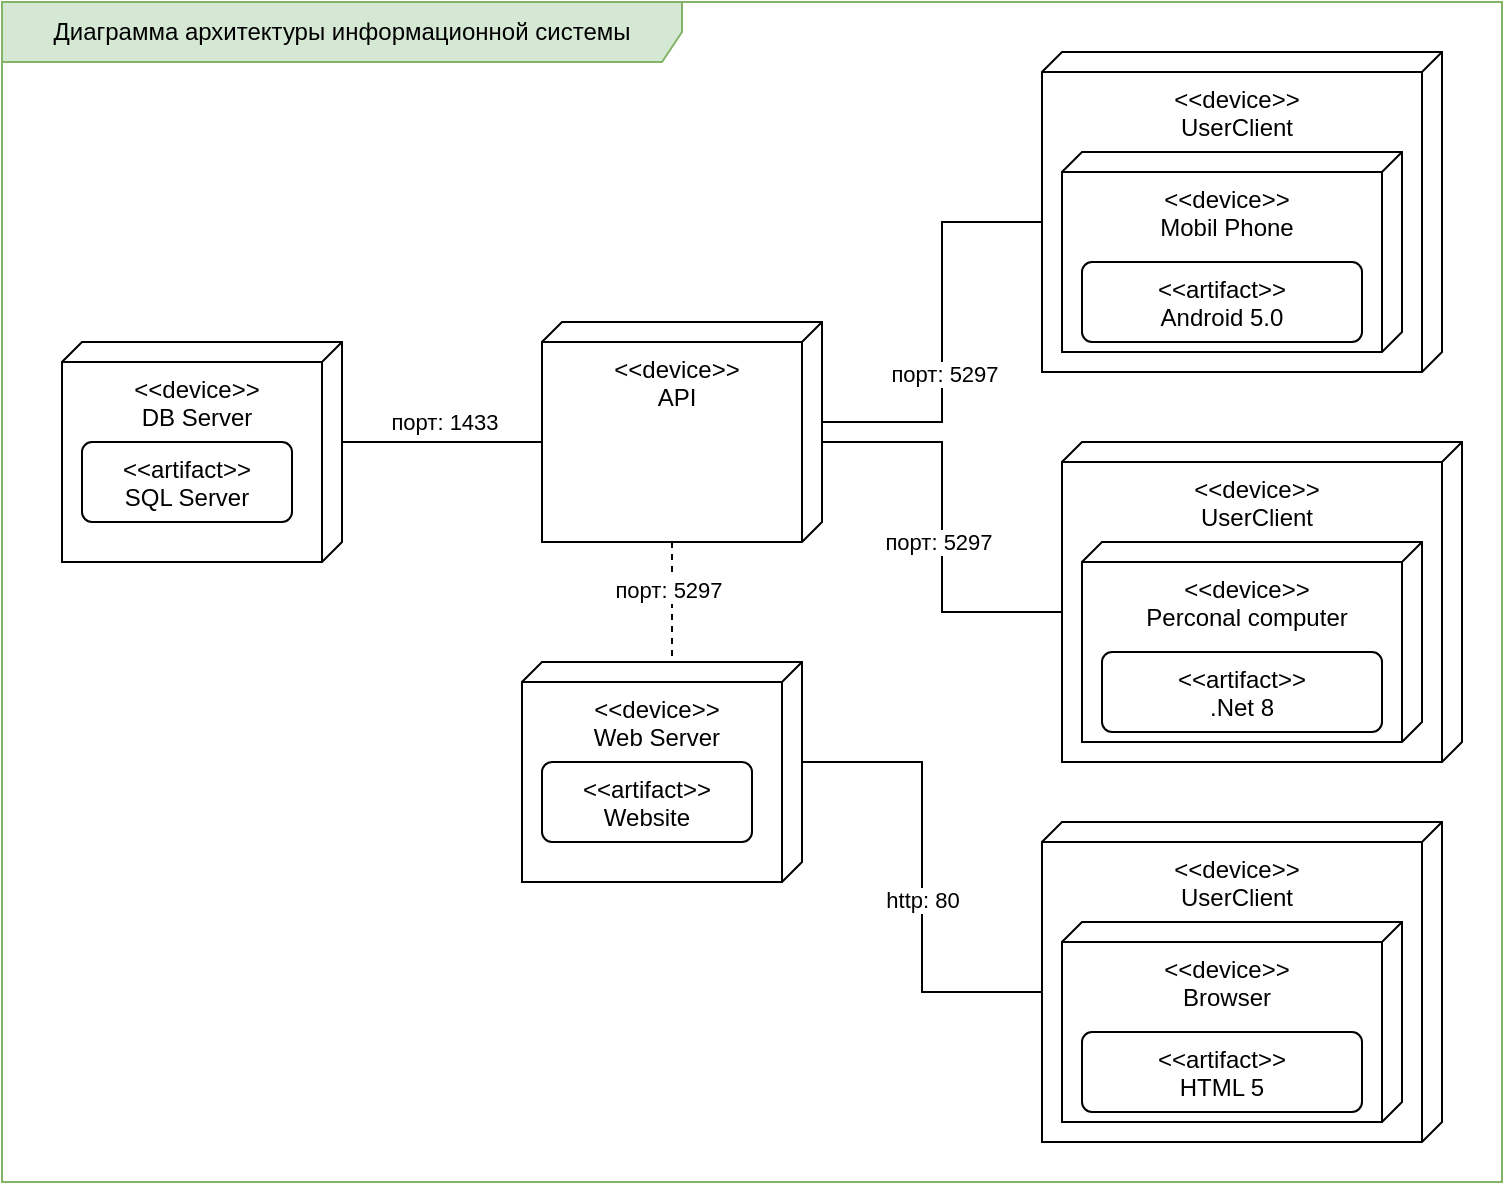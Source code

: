 <mxfile version="24.7.5" pages="4">
  <diagram name="Диаграмма артитектуры системы" id="74e2e168-ea6b-b213-b513-2b3c1d86103e">
    <mxGraphModel dx="1195" dy="697" grid="1" gridSize="10" guides="1" tooltips="1" connect="1" arrows="1" fold="1" page="1" pageScale="1" pageWidth="1100" pageHeight="850" background="none" math="0" shadow="0">
      <root>
        <mxCell id="0" />
        <mxCell id="1" parent="0" />
        <mxCell id="v6FRduPzZ8ZqXkI1LLBV-1" value="Диаграмма архитектуры информационной системы" style="shape=umlFrame;whiteSpace=wrap;html=1;pointerEvents=0;recursiveResize=0;container=1;collapsible=0;width=340;fillColor=#d5e8d4;strokeColor=#82b366;gradientColor=none;shadow=0;labelBackgroundColor=none;labelBorderColor=none;height=30;swimlaneFillColor=default;" vertex="1" parent="1">
          <mxGeometry x="130" y="240" width="750" height="590" as="geometry" />
        </mxCell>
        <mxCell id="b9qYsQ53FSdiLKLjTmjg-7" value="" style="group" parent="1" vertex="1" connectable="0">
          <mxGeometry x="160" y="410" width="140" height="110" as="geometry" />
        </mxCell>
        <mxCell id="b9qYsQ53FSdiLKLjTmjg-1" value="&amp;lt;&amp;lt;device&amp;gt;&amp;gt;&lt;div&gt;DB Server&lt;/div&gt;" style="verticalAlign=top;align=center;shape=cube;size=10;direction=south;fontStyle=0;html=1;boundedLbl=1;spacingLeft=5;whiteSpace=wrap;" parent="b9qYsQ53FSdiLKLjTmjg-7" vertex="1">
          <mxGeometry width="140" height="110" as="geometry" />
        </mxCell>
        <mxCell id="b9qYsQ53FSdiLKLjTmjg-5" value="&amp;lt;&amp;lt;artifact&amp;gt;&amp;gt;&lt;div&gt;SQL Server&lt;/div&gt;" style="html=1;align=center;verticalAlign=top;rounded=1;absoluteArcSize=1;arcSize=10;dashed=0;whiteSpace=wrap;" parent="b9qYsQ53FSdiLKLjTmjg-7" vertex="1">
          <mxGeometry x="10" y="50" width="105" height="40" as="geometry" />
        </mxCell>
        <mxCell id="b9qYsQ53FSdiLKLjTmjg-9" value="" style="group" parent="1" vertex="1" connectable="0">
          <mxGeometry x="400" y="400" width="140" height="110" as="geometry" />
        </mxCell>
        <mxCell id="b9qYsQ53FSdiLKLjTmjg-6" value="&amp;lt;&amp;lt;device&amp;gt;&amp;gt;&lt;div&gt;API&lt;/div&gt;" style="verticalAlign=top;align=center;shape=cube;size=10;direction=south;fontStyle=0;html=1;boundedLbl=1;spacingLeft=5;whiteSpace=wrap;" parent="b9qYsQ53FSdiLKLjTmjg-9" vertex="1">
          <mxGeometry width="140" height="110" as="geometry" />
        </mxCell>
        <mxCell id="b9qYsQ53FSdiLKLjTmjg-10" value="" style="group" parent="1" vertex="1" connectable="0">
          <mxGeometry x="390" y="570" width="140" height="110" as="geometry" />
        </mxCell>
        <mxCell id="b9qYsQ53FSdiLKLjTmjg-11" value="&amp;lt;&amp;lt;device&amp;gt;&amp;gt;&lt;div&gt;Web Server&lt;/div&gt;" style="verticalAlign=top;align=center;shape=cube;size=10;direction=south;fontStyle=0;html=1;boundedLbl=1;spacingLeft=5;whiteSpace=wrap;" parent="b9qYsQ53FSdiLKLjTmjg-10" vertex="1">
          <mxGeometry width="140" height="110" as="geometry" />
        </mxCell>
        <mxCell id="b9qYsQ53FSdiLKLjTmjg-12" value="&amp;lt;&amp;lt;artifact&amp;gt;&amp;gt;&lt;div&gt;Website&lt;/div&gt;" style="html=1;align=center;verticalAlign=top;rounded=1;absoluteArcSize=1;arcSize=10;dashed=0;whiteSpace=wrap;" parent="b9qYsQ53FSdiLKLjTmjg-10" vertex="1">
          <mxGeometry x="10" y="50" width="105" height="40" as="geometry" />
        </mxCell>
        <mxCell id="b9qYsQ53FSdiLKLjTmjg-13" value="&lt;span style=&quot;&quot;&gt;&amp;lt;&amp;lt;device&amp;gt;&amp;gt;&lt;/span&gt;&lt;div style=&quot;&quot;&gt;UserClient&lt;/div&gt;" style="verticalAlign=top;align=center;shape=cube;size=10;direction=south;fontStyle=0;html=1;boundedLbl=1;spacingLeft=5;whiteSpace=wrap;" parent="1" vertex="1">
          <mxGeometry x="650" y="265" width="200" height="160" as="geometry" />
        </mxCell>
        <mxCell id="b9qYsQ53FSdiLKLjTmjg-14" value="&amp;lt;&amp;lt;device&amp;gt;&amp;gt;&lt;div&gt;Mobil Phone&lt;/div&gt;" style="verticalAlign=top;align=center;shape=cube;size=10;direction=south;html=1;boundedLbl=1;spacingLeft=5;whiteSpace=wrap;" parent="b9qYsQ53FSdiLKLjTmjg-13" vertex="1">
          <mxGeometry width="170" height="100" relative="1" as="geometry">
            <mxPoint x="10" y="50" as="offset" />
          </mxGeometry>
        </mxCell>
        <mxCell id="b9qYsQ53FSdiLKLjTmjg-23" value="&amp;lt;&amp;lt;artifact&amp;gt;&amp;gt;&lt;div&gt;Android 5.0&lt;/div&gt;" style="html=1;align=center;verticalAlign=top;rounded=1;absoluteArcSize=1;arcSize=10;dashed=0;whiteSpace=wrap;" parent="b9qYsQ53FSdiLKLjTmjg-13" vertex="1">
          <mxGeometry x="20" y="105" width="140" height="40" as="geometry" />
        </mxCell>
        <mxCell id="b9qYsQ53FSdiLKLjTmjg-24" value="&lt;span style=&quot;&quot;&gt;&amp;lt;&amp;lt;device&amp;gt;&amp;gt;&lt;/span&gt;&lt;div style=&quot;&quot;&gt;UserClient&lt;/div&gt;" style="verticalAlign=top;align=center;shape=cube;size=10;direction=south;fontStyle=0;html=1;boundedLbl=1;spacingLeft=5;whiteSpace=wrap;" parent="1" vertex="1">
          <mxGeometry x="650" y="650" width="200" height="160" as="geometry" />
        </mxCell>
        <mxCell id="b9qYsQ53FSdiLKLjTmjg-25" value="&amp;lt;&amp;lt;device&amp;gt;&amp;gt;&lt;div&gt;Browser&lt;/div&gt;" style="verticalAlign=top;align=center;shape=cube;size=10;direction=south;html=1;boundedLbl=1;spacingLeft=5;whiteSpace=wrap;" parent="b9qYsQ53FSdiLKLjTmjg-24" vertex="1">
          <mxGeometry width="170" height="100" relative="1" as="geometry">
            <mxPoint x="10" y="50" as="offset" />
          </mxGeometry>
        </mxCell>
        <mxCell id="b9qYsQ53FSdiLKLjTmjg-26" value="&amp;lt;&amp;lt;artifact&amp;gt;&amp;gt;&lt;div&gt;HTML 5&lt;/div&gt;" style="html=1;align=center;verticalAlign=top;rounded=1;absoluteArcSize=1;arcSize=10;dashed=0;whiteSpace=wrap;" parent="b9qYsQ53FSdiLKLjTmjg-24" vertex="1">
          <mxGeometry x="20" y="105" width="140" height="40" as="geometry" />
        </mxCell>
        <mxCell id="b9qYsQ53FSdiLKLjTmjg-27" value="&lt;span style=&quot;&quot;&gt;&amp;lt;&amp;lt;device&amp;gt;&amp;gt;&lt;/span&gt;&lt;div style=&quot;&quot;&gt;UserClient&lt;/div&gt;" style="verticalAlign=top;align=center;shape=cube;size=10;direction=south;fontStyle=0;html=1;boundedLbl=1;spacingLeft=5;whiteSpace=wrap;" parent="1" vertex="1">
          <mxGeometry x="660" y="460" width="200" height="160" as="geometry" />
        </mxCell>
        <mxCell id="b9qYsQ53FSdiLKLjTmjg-28" value="&amp;lt;&amp;lt;device&amp;gt;&amp;gt;&lt;div&gt;Perconal computer&lt;/div&gt;" style="verticalAlign=top;align=center;shape=cube;size=10;direction=south;html=1;boundedLbl=1;spacingLeft=5;whiteSpace=wrap;" parent="b9qYsQ53FSdiLKLjTmjg-27" vertex="1">
          <mxGeometry width="170" height="100" relative="1" as="geometry">
            <mxPoint x="10" y="50" as="offset" />
          </mxGeometry>
        </mxCell>
        <mxCell id="b9qYsQ53FSdiLKLjTmjg-29" value="&amp;lt;&amp;lt;artifact&amp;gt;&amp;gt;&lt;div&gt;.Net 8&lt;/div&gt;" style="html=1;align=center;verticalAlign=top;rounded=1;absoluteArcSize=1;arcSize=10;dashed=0;whiteSpace=wrap;" parent="b9qYsQ53FSdiLKLjTmjg-27" vertex="1">
          <mxGeometry x="20" y="105" width="140" height="40" as="geometry" />
        </mxCell>
        <mxCell id="b9qYsQ53FSdiLKLjTmjg-30" style="edgeStyle=orthogonalEdgeStyle;rounded=0;orthogonalLoop=1;jettySize=auto;html=1;exitX=0;exitY=0;exitDx=50;exitDy=0;exitPerimeter=0;entryX=0;entryY=0;entryDx=60;entryDy=140;entryPerimeter=0;endArrow=none;endFill=0;" parent="1" source="b9qYsQ53FSdiLKLjTmjg-1" target="b9qYsQ53FSdiLKLjTmjg-6" edge="1">
          <mxGeometry relative="1" as="geometry" />
        </mxCell>
        <mxCell id="b9qYsQ53FSdiLKLjTmjg-36" value="порт: 1433" style="edgeLabel;html=1;align=center;verticalAlign=middle;resizable=0;points=[];" parent="b9qYsQ53FSdiLKLjTmjg-30" vertex="1" connectable="0">
          <mxGeometry x="0.448" relative="1" as="geometry">
            <mxPoint x="-22" y="-10" as="offset" />
          </mxGeometry>
        </mxCell>
        <mxCell id="b9qYsQ53FSdiLKLjTmjg-31" style="edgeStyle=orthogonalEdgeStyle;rounded=0;orthogonalLoop=1;jettySize=auto;html=1;exitX=0;exitY=0;exitDx=110;exitDy=75;exitPerimeter=0;entryX=0;entryY=0;entryDx=0;entryDy=65;entryPerimeter=0;endArrow=none;endFill=0;dashed=1;" parent="1" source="b9qYsQ53FSdiLKLjTmjg-6" target="b9qYsQ53FSdiLKLjTmjg-11" edge="1">
          <mxGeometry relative="1" as="geometry">
            <mxPoint x="310" y="470" as="sourcePoint" />
            <mxPoint x="410" y="470" as="targetPoint" />
          </mxGeometry>
        </mxCell>
        <mxCell id="b9qYsQ53FSdiLKLjTmjg-37" value="порт: 5297" style="edgeLabel;html=1;align=center;verticalAlign=middle;resizable=0;points=[];" parent="b9qYsQ53FSdiLKLjTmjg-31" vertex="1" connectable="0">
          <mxGeometry x="-0.222" y="-2" relative="1" as="geometry">
            <mxPoint as="offset" />
          </mxGeometry>
        </mxCell>
        <mxCell id="b9qYsQ53FSdiLKLjTmjg-32" style="edgeStyle=orthogonalEdgeStyle;rounded=0;orthogonalLoop=1;jettySize=auto;html=1;exitX=0;exitY=0;exitDx=50;exitDy=0;exitPerimeter=0;entryX=0;entryY=0;entryDx=85;entryDy=200;entryPerimeter=0;endArrow=none;endFill=0;" parent="1" source="b9qYsQ53FSdiLKLjTmjg-6" target="b9qYsQ53FSdiLKLjTmjg-13" edge="1">
          <mxGeometry relative="1" as="geometry">
            <mxPoint x="475" y="520" as="sourcePoint" />
            <mxPoint x="485" y="580" as="targetPoint" />
            <Array as="points">
              <mxPoint x="600" y="450" />
              <mxPoint x="600" y="350" />
            </Array>
          </mxGeometry>
        </mxCell>
        <mxCell id="b9qYsQ53FSdiLKLjTmjg-39" value="порт: 5297" style="edgeLabel;html=1;align=center;verticalAlign=middle;resizable=0;points=[];" parent="b9qYsQ53FSdiLKLjTmjg-32" vertex="1" connectable="0">
          <mxGeometry x="-0.2" y="-1" relative="1" as="geometry">
            <mxPoint as="offset" />
          </mxGeometry>
        </mxCell>
        <mxCell id="b9qYsQ53FSdiLKLjTmjg-33" style="edgeStyle=orthogonalEdgeStyle;rounded=0;orthogonalLoop=1;jettySize=auto;html=1;exitX=0;exitY=0;exitDx=50;exitDy=0;exitPerimeter=0;entryX=0;entryY=0;entryDx=85;entryDy=200;entryPerimeter=0;endArrow=none;endFill=0;" parent="1" source="b9qYsQ53FSdiLKLjTmjg-6" target="b9qYsQ53FSdiLKLjTmjg-27" edge="1">
          <mxGeometry relative="1" as="geometry">
            <mxPoint x="550" y="460" as="sourcePoint" />
            <mxPoint x="660" y="360" as="targetPoint" />
            <Array as="points">
              <mxPoint x="540" y="460" />
              <mxPoint x="600" y="460" />
              <mxPoint x="600" y="545" />
            </Array>
          </mxGeometry>
        </mxCell>
        <mxCell id="b9qYsQ53FSdiLKLjTmjg-38" value="порт: 5297" style="edgeLabel;html=1;align=center;verticalAlign=middle;resizable=0;points=[];" parent="b9qYsQ53FSdiLKLjTmjg-33" vertex="1" connectable="0">
          <mxGeometry x="0.11" y="-2" relative="1" as="geometry">
            <mxPoint as="offset" />
          </mxGeometry>
        </mxCell>
        <mxCell id="b9qYsQ53FSdiLKLjTmjg-35" style="edgeStyle=orthogonalEdgeStyle;rounded=0;orthogonalLoop=1;jettySize=auto;html=1;exitX=0;exitY=0;exitDx=85;exitDy=200;exitPerimeter=0;entryX=0;entryY=0;entryDx=50;entryDy=0;entryPerimeter=0;endArrow=none;endFill=0;" parent="1" source="b9qYsQ53FSdiLKLjTmjg-24" target="b9qYsQ53FSdiLKLjTmjg-11" edge="1">
          <mxGeometry relative="1" as="geometry">
            <mxPoint x="475" y="520" as="sourcePoint" />
            <mxPoint x="475" y="580" as="targetPoint" />
          </mxGeometry>
        </mxCell>
        <mxCell id="b9qYsQ53FSdiLKLjTmjg-40" value="http: 80" style="edgeLabel;html=1;align=center;verticalAlign=middle;resizable=0;points=[];" parent="b9qYsQ53FSdiLKLjTmjg-35" vertex="1" connectable="0">
          <mxGeometry x="-0.099" relative="1" as="geometry">
            <mxPoint as="offset" />
          </mxGeometry>
        </mxCell>
      </root>
    </mxGraphModel>
  </diagram>
  <diagram id="tE-0Ruu3oaJuIUCgYT5I" name="Диаграмма Use-case">
    <mxGraphModel dx="1687" dy="984" grid="1" gridSize="10" guides="1" tooltips="1" connect="1" arrows="1" fold="1" page="1" pageScale="1" pageWidth="827" pageHeight="1169" math="0" shadow="0">
      <root>
        <mxCell id="0" />
        <mxCell id="1" parent="0" />
        <mxCell id="P0WYLtYAfXd80HV3o_M5-1" value="Диаграмма use-case" style="shape=umlFrame;whiteSpace=wrap;html=1;pointerEvents=0;recursiveResize=0;container=1;collapsible=0;width=160;fillColor=#d5e8d4;strokeColor=#82b366;swimlaneFillColor=default;" vertex="1" parent="1">
          <mxGeometry y="100" width="1390" height="1100" as="geometry" />
        </mxCell>
        <mxCell id="1OVz9VP_4uyatmbJokpm-76" value="Не авторизованный пользователь" style="shape=umlActor;verticalLabelPosition=bottom;verticalAlign=top;html=1;outlineConnect=0;" parent="P0WYLtYAfXd80HV3o_M5-1" vertex="1">
          <mxGeometry x="90" y="900" width="30" height="60" as="geometry" />
        </mxCell>
        <mxCell id="1OVz9VP_4uyatmbJokpm-53" value="Авторизованный пользователь" style="shape=umlActor;verticalLabelPosition=bottom;verticalAlign=top;html=1;outlineConnect=0;" parent="P0WYLtYAfXd80HV3o_M5-1" vertex="1">
          <mxGeometry x="90" y="700" width="30" height="60" as="geometry" />
        </mxCell>
        <mxCell id="1OVz9VP_4uyatmbJokpm-1" value="Сотрудник отдела кадров" style="shape=umlActor;verticalLabelPosition=bottom;verticalAlign=top;html=1;outlineConnect=0;" parent="P0WYLtYAfXd80HV3o_M5-1" vertex="1">
          <mxGeometry x="90" y="290" width="30" height="60" as="geometry" />
        </mxCell>
        <mxCell id="1OVz9VP_4uyatmbJokpm-85" value="Посетитель" style="shape=umlActor;verticalLabelPosition=bottom;verticalAlign=top;html=1;outlineConnect=0;" parent="P0WYLtYAfXd80HV3o_M5-1" vertex="1">
          <mxGeometry x="1330" y="440" width="30" height="60" as="geometry" />
        </mxCell>
        <mxCell id="1OVz9VP_4uyatmbJokpm-111" value="" style="rounded=0;whiteSpace=wrap;html=1;" parent="1" vertex="1">
          <mxGeometry x="200" y="140" width="1060" height="1020" as="geometry" />
        </mxCell>
        <mxCell id="1OVz9VP_4uyatmbJokpm-3" value="Просмотр организационной структуры компании" style="ellipse;whiteSpace=wrap;html=1;" parent="1" vertex="1">
          <mxGeometry x="240" y="210" width="150" height="80" as="geometry" />
        </mxCell>
        <mxCell id="1OVz9VP_4uyatmbJokpm-6" value="Просмотр событий у сотрудника" style="ellipse;whiteSpace=wrap;html=1;" parent="1" vertex="1">
          <mxGeometry x="240" y="360" width="150" height="80" as="geometry" />
        </mxCell>
        <mxCell id="1OVz9VP_4uyatmbJokpm-7" value="Просмотр подробной информации о сотруднике" style="ellipse;whiteSpace=wrap;html=1;" parent="1" vertex="1">
          <mxGeometry x="240" y="480" width="150" height="80" as="geometry" />
        </mxCell>
        <mxCell id="1OVz9VP_4uyatmbJokpm-8" value="Добавление информации о новом сотруднике" style="ellipse;whiteSpace=wrap;html=1;" parent="1" vertex="1">
          <mxGeometry x="240" y="590" width="150" height="80" as="geometry" />
        </mxCell>
        <mxCell id="1OVz9VP_4uyatmbJokpm-9" value="Выбор конкретного отделения" style="ellipse;whiteSpace=wrap;html=1;" parent="1" vertex="1">
          <mxGeometry x="460" y="210" width="150" height="80" as="geometry" />
        </mxCell>
        <mxCell id="1OVz9VP_4uyatmbJokpm-10" value="Просмотр общей информации о сотрудниках выбранного отделения" style="ellipse;whiteSpace=wrap;html=1;" parent="1" vertex="1">
          <mxGeometry x="670" y="210" width="150" height="80" as="geometry" />
        </mxCell>
        <mxCell id="1OVz9VP_4uyatmbJokpm-11" value="&amp;lt;&amp;lt;extend&amp;gt;&amp;gt;" style="html=1;verticalAlign=bottom;labelBackgroundColor=none;endArrow=open;endFill=0;dashed=1;rounded=0;exitX=1;exitY=0.5;exitDx=0;exitDy=0;entryX=0;entryY=0.5;entryDx=0;entryDy=0;" parent="1" source="1OVz9VP_4uyatmbJokpm-3" target="1OVz9VP_4uyatmbJokpm-9" edge="1">
          <mxGeometry width="160" relative="1" as="geometry">
            <mxPoint x="460" y="360" as="sourcePoint" />
            <mxPoint x="620" y="360" as="targetPoint" />
          </mxGeometry>
        </mxCell>
        <mxCell id="1OVz9VP_4uyatmbJokpm-12" value="&amp;lt;&amp;lt;extend&amp;gt;&amp;gt;" style="html=1;verticalAlign=bottom;labelBackgroundColor=none;endArrow=open;endFill=0;dashed=1;rounded=0;exitX=1;exitY=0.5;exitDx=0;exitDy=0;entryX=0;entryY=0.5;entryDx=0;entryDy=0;" parent="1" source="1OVz9VP_4uyatmbJokpm-9" target="1OVz9VP_4uyatmbJokpm-10" edge="1">
          <mxGeometry width="160" relative="1" as="geometry">
            <mxPoint x="400" y="260" as="sourcePoint" />
            <mxPoint x="470" y="260" as="targetPoint" />
          </mxGeometry>
        </mxCell>
        <mxCell id="1OVz9VP_4uyatmbJokpm-13" value="" style="endArrow=none;startArrow=none;endFill=0;startFill=0;endSize=8;html=1;verticalAlign=bottom;labelBackgroundColor=none;strokeWidth=1;rounded=0;entryX=0;entryY=0.5;entryDx=0;entryDy=0;" parent="1" source="1OVz9VP_4uyatmbJokpm-1" target="1OVz9VP_4uyatmbJokpm-3" edge="1">
          <mxGeometry width="160" relative="1" as="geometry">
            <mxPoint x="360" y="360" as="sourcePoint" />
            <mxPoint x="520" y="360" as="targetPoint" />
          </mxGeometry>
        </mxCell>
        <mxCell id="1OVz9VP_4uyatmbJokpm-14" value="" style="endArrow=none;startArrow=none;endFill=0;startFill=0;endSize=8;html=1;verticalAlign=bottom;labelBackgroundColor=none;strokeWidth=1;rounded=0;entryX=0;entryY=0.5;entryDx=0;entryDy=0;" parent="1" source="1OVz9VP_4uyatmbJokpm-1" target="1OVz9VP_4uyatmbJokpm-6" edge="1">
          <mxGeometry width="160" relative="1" as="geometry">
            <mxPoint x="80" y="425" as="sourcePoint" />
            <mxPoint x="250" y="260" as="targetPoint" />
          </mxGeometry>
        </mxCell>
        <mxCell id="1OVz9VP_4uyatmbJokpm-15" value="" style="endArrow=none;startArrow=none;endFill=0;startFill=0;endSize=8;html=1;verticalAlign=bottom;labelBackgroundColor=none;strokeWidth=1;rounded=0;entryX=0;entryY=0.5;entryDx=0;entryDy=0;" parent="1" source="1OVz9VP_4uyatmbJokpm-1" target="1OVz9VP_4uyatmbJokpm-7" edge="1">
          <mxGeometry width="160" relative="1" as="geometry">
            <mxPoint x="80" y="438" as="sourcePoint" />
            <mxPoint x="250" y="410" as="targetPoint" />
          </mxGeometry>
        </mxCell>
        <mxCell id="1OVz9VP_4uyatmbJokpm-16" value="" style="endArrow=none;startArrow=none;endFill=0;startFill=0;endSize=8;html=1;verticalAlign=bottom;labelBackgroundColor=none;strokeWidth=1;rounded=0;entryX=0;entryY=0.5;entryDx=0;entryDy=0;" parent="1" source="1OVz9VP_4uyatmbJokpm-1" target="1OVz9VP_4uyatmbJokpm-8" edge="1">
          <mxGeometry width="160" relative="1" as="geometry">
            <mxPoint x="80" y="447" as="sourcePoint" />
            <mxPoint x="250" y="530" as="targetPoint" />
          </mxGeometry>
        </mxCell>
        <mxCell id="1OVz9VP_4uyatmbJokpm-17" value="Добавление событий" style="ellipse;whiteSpace=wrap;html=1;" parent="1" vertex="1">
          <mxGeometry x="460" y="390" width="130" height="60" as="geometry" />
        </mxCell>
        <mxCell id="1OVz9VP_4uyatmbJokpm-18" value="&amp;lt;&amp;lt;extend&amp;gt;&amp;gt;" style="html=1;verticalAlign=bottom;labelBackgroundColor=none;endArrow=open;endFill=0;dashed=1;rounded=0;exitX=1;exitY=0.5;exitDx=0;exitDy=0;entryX=0;entryY=0.5;entryDx=0;entryDy=0;" parent="1" source="1OVz9VP_4uyatmbJokpm-6" target="1OVz9VP_4uyatmbJokpm-17" edge="1">
          <mxGeometry width="160" relative="1" as="geometry">
            <mxPoint x="360" y="430" as="sourcePoint" />
            <mxPoint x="520" y="430" as="targetPoint" />
          </mxGeometry>
        </mxCell>
        <mxCell id="1OVz9VP_4uyatmbJokpm-19" value="Добавление события отпуск" style="ellipse;whiteSpace=wrap;html=1;" parent="1" vertex="1">
          <mxGeometry x="630" y="330" width="130" height="60" as="geometry" />
        </mxCell>
        <mxCell id="1OVz9VP_4uyatmbJokpm-20" value="Добавление события отгул" style="ellipse;whiteSpace=wrap;html=1;" parent="1" vertex="1">
          <mxGeometry x="630" y="400" width="130" height="60" as="geometry" />
        </mxCell>
        <mxCell id="1OVz9VP_4uyatmbJokpm-21" value="Добавление события обучение" style="ellipse;whiteSpace=wrap;html=1;" parent="1" vertex="1">
          <mxGeometry x="610" y="470" width="130" height="60" as="geometry" />
        </mxCell>
        <mxCell id="1OVz9VP_4uyatmbJokpm-24" value="" style="edgeStyle=none;html=1;endArrow=block;endFill=0;endSize=12;verticalAlign=bottom;rounded=0;exitX=0;exitY=0.5;exitDx=0;exitDy=0;entryX=1;entryY=0;entryDx=0;entryDy=0;" parent="1" source="1OVz9VP_4uyatmbJokpm-19" target="1OVz9VP_4uyatmbJokpm-17" edge="1">
          <mxGeometry width="160" relative="1" as="geometry">
            <mxPoint x="380" y="330" as="sourcePoint" />
            <mxPoint x="540" y="330" as="targetPoint" />
          </mxGeometry>
        </mxCell>
        <mxCell id="1OVz9VP_4uyatmbJokpm-25" value="" style="edgeStyle=none;html=1;endArrow=block;endFill=0;endSize=12;verticalAlign=bottom;rounded=0;exitX=0;exitY=0.5;exitDx=0;exitDy=0;entryX=1;entryY=0.5;entryDx=0;entryDy=0;" parent="1" source="1OVz9VP_4uyatmbJokpm-20" target="1OVz9VP_4uyatmbJokpm-17" edge="1">
          <mxGeometry width="160" relative="1" as="geometry">
            <mxPoint x="630" y="380" as="sourcePoint" />
            <mxPoint x="581" y="409" as="targetPoint" />
          </mxGeometry>
        </mxCell>
        <mxCell id="1OVz9VP_4uyatmbJokpm-26" value="" style="edgeStyle=none;html=1;endArrow=block;endFill=0;endSize=12;verticalAlign=bottom;rounded=0;exitX=0;exitY=0;exitDx=0;exitDy=0;entryX=1;entryY=1;entryDx=0;entryDy=0;" parent="1" source="1OVz9VP_4uyatmbJokpm-21" target="1OVz9VP_4uyatmbJokpm-17" edge="1">
          <mxGeometry width="160" relative="1" as="geometry">
            <mxPoint x="639" y="456" as="sourcePoint" />
            <mxPoint x="600" y="430" as="targetPoint" />
          </mxGeometry>
        </mxCell>
        <mxCell id="1OVz9VP_4uyatmbJokpm-27" value="Редактирование информации о сотруднике" style="ellipse;whiteSpace=wrap;html=1;" parent="1" vertex="1">
          <mxGeometry x="460" y="530" width="130" height="60" as="geometry" />
        </mxCell>
        <mxCell id="1OVz9VP_4uyatmbJokpm-29" value="&amp;lt;&amp;lt;extend&amp;gt;&amp;gt;" style="html=1;verticalAlign=bottom;labelBackgroundColor=none;endArrow=open;endFill=0;dashed=1;rounded=0;exitX=1;exitY=0.5;exitDx=0;exitDy=0;entryX=0;entryY=0.5;entryDx=0;entryDy=0;" parent="1" source="1OVz9VP_4uyatmbJokpm-7" target="1OVz9VP_4uyatmbJokpm-27" edge="1">
          <mxGeometry width="160" relative="1" as="geometry">
            <mxPoint x="400" y="410" as="sourcePoint" />
            <mxPoint x="470" y="430" as="targetPoint" />
          </mxGeometry>
        </mxCell>
        <mxCell id="1OVz9VP_4uyatmbJokpm-54" value="Просмотр списка документов&amp;nbsp;" style="ellipse;whiteSpace=wrap;html=1;" parent="1" vertex="1">
          <mxGeometry x="230" y="700" width="150" height="80" as="geometry" />
        </mxCell>
        <mxCell id="1OVz9VP_4uyatmbJokpm-55" value="Создание комментария" style="ellipse;whiteSpace=wrap;html=1;" parent="1" vertex="1">
          <mxGeometry x="230" y="790" width="150" height="80" as="geometry" />
        </mxCell>
        <mxCell id="1OVz9VP_4uyatmbJokpm-56" value="Просмотр списка комментариев к документу" style="ellipse;whiteSpace=wrap;html=1;" parent="1" vertex="1">
          <mxGeometry x="230" y="890" width="150" height="80" as="geometry" />
        </mxCell>
        <mxCell id="1OVz9VP_4uyatmbJokpm-62" value="" style="endArrow=none;startArrow=none;endFill=0;startFill=0;endSize=8;html=1;verticalAlign=bottom;labelBackgroundColor=none;strokeWidth=1;rounded=0;entryX=0;entryY=0.5;entryDx=0;entryDy=0;" parent="1" source="1OVz9VP_4uyatmbJokpm-53" target="1OVz9VP_4uyatmbJokpm-54" edge="1">
          <mxGeometry width="160" relative="1" as="geometry">
            <mxPoint x="340" y="799" as="sourcePoint" />
            <mxPoint x="500" y="799" as="targetPoint" />
          </mxGeometry>
        </mxCell>
        <mxCell id="1OVz9VP_4uyatmbJokpm-63" value="" style="endArrow=none;startArrow=none;endFill=0;startFill=0;endSize=8;html=1;verticalAlign=bottom;labelBackgroundColor=none;strokeWidth=1;rounded=0;entryX=0;entryY=0.5;entryDx=0;entryDy=0;" parent="1" source="1OVz9VP_4uyatmbJokpm-53" target="1OVz9VP_4uyatmbJokpm-55" edge="1">
          <mxGeometry width="160" relative="1" as="geometry">
            <mxPoint x="60" y="864" as="sourcePoint" />
            <mxPoint x="230" y="699" as="targetPoint" />
          </mxGeometry>
        </mxCell>
        <mxCell id="1OVz9VP_4uyatmbJokpm-64" value="" style="endArrow=none;startArrow=none;endFill=0;startFill=0;endSize=8;html=1;verticalAlign=bottom;labelBackgroundColor=none;strokeWidth=1;rounded=0;entryX=0;entryY=0.5;entryDx=0;entryDy=0;" parent="1" source="1OVz9VP_4uyatmbJokpm-53" target="1OVz9VP_4uyatmbJokpm-56" edge="1">
          <mxGeometry width="160" relative="1" as="geometry">
            <mxPoint x="60" y="877" as="sourcePoint" />
            <mxPoint x="230" y="849" as="targetPoint" />
          </mxGeometry>
        </mxCell>
        <mxCell id="1OVz9VP_4uyatmbJokpm-78" value="Авторизация" style="ellipse;whiteSpace=wrap;html=1;" parent="1" vertex="1">
          <mxGeometry x="220" y="990" width="150" height="80" as="geometry" />
        </mxCell>
        <mxCell id="1OVz9VP_4uyatmbJokpm-81" value="" style="endArrow=none;startArrow=none;endFill=0;startFill=0;endSize=8;html=1;verticalAlign=bottom;labelBackgroundColor=none;strokeWidth=1;rounded=0;entryX=0;entryY=0.5;entryDx=0;entryDy=0;" parent="1" source="1OVz9VP_4uyatmbJokpm-76" target="1OVz9VP_4uyatmbJokpm-78" edge="1">
          <mxGeometry width="160" relative="1" as="geometry">
            <mxPoint x="50" y="1104" as="sourcePoint" />
            <mxPoint x="220" y="939" as="targetPoint" />
          </mxGeometry>
        </mxCell>
        <mxCell id="1OVz9VP_4uyatmbJokpm-89" value="Просмотр списка событий компании" style="ellipse;whiteSpace=wrap;html=1;" parent="1" vertex="1">
          <mxGeometry x="1040" y="320" width="150" height="80" as="geometry" />
        </mxCell>
        <mxCell id="1OVz9VP_4uyatmbJokpm-90" value="Просмотр списка новостей компании" style="ellipse;whiteSpace=wrap;html=1;" parent="1" vertex="1">
          <mxGeometry x="1040" y="420" width="150" height="80" as="geometry" />
        </mxCell>
        <mxCell id="1OVz9VP_4uyatmbJokpm-91" value="Просмотр списка сотрудников компании" style="ellipse;whiteSpace=wrap;html=1;" parent="1" vertex="1">
          <mxGeometry x="1036" y="530" width="150" height="80" as="geometry" />
        </mxCell>
        <mxCell id="1OVz9VP_4uyatmbJokpm-92" value="Добавление события в системный колендарь" style="ellipse;whiteSpace=wrap;html=1;" parent="1" vertex="1">
          <mxGeometry x="800" y="310" width="140" height="80" as="geometry" />
        </mxCell>
        <mxCell id="1OVz9VP_4uyatmbJokpm-93" value="&amp;lt;&amp;lt;extend&amp;gt;&amp;gt;" style="html=1;verticalAlign=bottom;labelBackgroundColor=none;endArrow=open;endFill=0;dashed=1;rounded=0;exitX=0;exitY=0.5;exitDx=0;exitDy=0;entryX=1;entryY=0.5;entryDx=0;entryDy=0;" parent="1" source="1OVz9VP_4uyatmbJokpm-89" target="1OVz9VP_4uyatmbJokpm-92" edge="1">
          <mxGeometry width="160" relative="1" as="geometry">
            <mxPoint x="490" y="300" as="sourcePoint" />
            <mxPoint x="550" y="300" as="targetPoint" />
          </mxGeometry>
        </mxCell>
        <mxCell id="1OVz9VP_4uyatmbJokpm-94" value="Получение QR кода с контактными данынми сотрудника" style="ellipse;whiteSpace=wrap;html=1;" parent="1" vertex="1">
          <mxGeometry x="780" y="520" width="140" height="80" as="geometry" />
        </mxCell>
        <mxCell id="1OVz9VP_4uyatmbJokpm-95" value="&amp;lt;&amp;lt;extend&amp;gt;&amp;gt;" style="html=1;verticalAlign=bottom;labelBackgroundColor=none;endArrow=open;endFill=0;dashed=1;rounded=0;exitX=0;exitY=0.5;exitDx=0;exitDy=0;entryX=1;entryY=0.5;entryDx=0;entryDy=0;" parent="1" source="1OVz9VP_4uyatmbJokpm-91" target="1OVz9VP_4uyatmbJokpm-94" edge="1">
          <mxGeometry width="160" relative="1" as="geometry">
            <mxPoint x="1050" y="370" as="sourcePoint" />
            <mxPoint x="950" y="360" as="targetPoint" />
          </mxGeometry>
        </mxCell>
        <mxCell id="1OVz9VP_4uyatmbJokpm-96" value="" style="endArrow=none;html=1;rounded=0;exitX=1;exitY=0.5;exitDx=0;exitDy=0;" parent="1" source="1OVz9VP_4uyatmbJokpm-91" target="1OVz9VP_4uyatmbJokpm-85" edge="1">
          <mxGeometry width="50" height="50" relative="1" as="geometry">
            <mxPoint x="1200" y="580" as="sourcePoint" />
            <mxPoint x="1250" y="530" as="targetPoint" />
          </mxGeometry>
        </mxCell>
        <mxCell id="1OVz9VP_4uyatmbJokpm-97" value="" style="endArrow=none;html=1;rounded=0;exitX=1;exitY=0.5;exitDx=0;exitDy=0;" parent="1" source="1OVz9VP_4uyatmbJokpm-90" target="1OVz9VP_4uyatmbJokpm-85" edge="1">
          <mxGeometry width="50" height="50" relative="1" as="geometry">
            <mxPoint x="1196" y="580" as="sourcePoint" />
            <mxPoint x="1270" y="464" as="targetPoint" />
          </mxGeometry>
        </mxCell>
        <mxCell id="1OVz9VP_4uyatmbJokpm-98" value="" style="endArrow=none;html=1;rounded=0;exitX=1;exitY=0.5;exitDx=0;exitDy=0;" parent="1" source="1OVz9VP_4uyatmbJokpm-89" target="1OVz9VP_4uyatmbJokpm-85" edge="1">
          <mxGeometry width="50" height="50" relative="1" as="geometry">
            <mxPoint x="1200" y="470" as="sourcePoint" />
            <mxPoint x="1270" y="445" as="targetPoint" />
          </mxGeometry>
        </mxCell>
        <mxCell id="1OVz9VP_4uyatmbJokpm-99" value="Фильтрация данных по поисковой строке" style="ellipse;whiteSpace=wrap;html=1;" parent="1" vertex="1">
          <mxGeometry x="1036" y="636" width="150" height="80" as="geometry" />
        </mxCell>
        <mxCell id="1OVz9VP_4uyatmbJokpm-100" value="" style="endArrow=none;html=1;rounded=0;exitX=1;exitY=0.5;exitDx=0;exitDy=0;" parent="1" source="1OVz9VP_4uyatmbJokpm-99" target="1OVz9VP_4uyatmbJokpm-85" edge="1">
          <mxGeometry width="50" height="50" relative="1" as="geometry">
            <mxPoint x="1200" y="686" as="sourcePoint" />
            <mxPoint x="1260" y="560" as="targetPoint" />
          </mxGeometry>
        </mxCell>
        <mxCell id="1OVz9VP_4uyatmbJokpm-101" value="Просмотр календаря событий" style="ellipse;whiteSpace=wrap;html=1;" parent="1" vertex="1">
          <mxGeometry x="1040" y="740" width="150" height="80" as="geometry" />
        </mxCell>
        <mxCell id="1OVz9VP_4uyatmbJokpm-102" value="" style="endArrow=none;html=1;rounded=0;exitX=1;exitY=0.5;exitDx=0;exitDy=0;" parent="1" source="1OVz9VP_4uyatmbJokpm-101" target="1OVz9VP_4uyatmbJokpm-85" edge="1">
          <mxGeometry width="50" height="50" relative="1" as="geometry">
            <mxPoint x="1196" y="686" as="sourcePoint" />
            <mxPoint x="1274" y="470" as="targetPoint" />
          </mxGeometry>
        </mxCell>
        <mxCell id="1OVz9VP_4uyatmbJokpm-103" value="Просмотр рабочего графика компании" style="ellipse;whiteSpace=wrap;html=1;" parent="1" vertex="1">
          <mxGeometry x="750" y="636" width="140" height="80" as="geometry" />
        </mxCell>
        <mxCell id="1OVz9VP_4uyatmbJokpm-104" value="&amp;lt;&amp;lt;extend&amp;gt;&amp;gt;" style="html=1;verticalAlign=bottom;labelBackgroundColor=none;endArrow=open;endFill=0;dashed=1;rounded=0;exitX=0;exitY=0.5;exitDx=0;exitDy=0;entryX=1;entryY=0.5;entryDx=0;entryDy=0;" parent="1" source="1OVz9VP_4uyatmbJokpm-101" target="1OVz9VP_4uyatmbJokpm-103" edge="1">
          <mxGeometry width="160" relative="1" as="geometry">
            <mxPoint x="1098" y="780" as="sourcePoint" />
            <mxPoint x="970" y="540" as="targetPoint" />
          </mxGeometry>
        </mxCell>
        <mxCell id="1OVz9VP_4uyatmbJokpm-105" value="Просмотр информации о днях рождения" style="ellipse;whiteSpace=wrap;html=1;" parent="1" vertex="1">
          <mxGeometry x="750" y="746" width="140" height="80" as="geometry" />
        </mxCell>
        <mxCell id="1OVz9VP_4uyatmbJokpm-106" value="&amp;lt;&amp;lt;extend&amp;gt;&amp;gt;" style="html=1;verticalAlign=bottom;labelBackgroundColor=none;endArrow=open;endFill=0;dashed=1;rounded=0;exitX=0;exitY=0.5;exitDx=0;exitDy=0;entryX=1;entryY=0.5;entryDx=0;entryDy=0;" parent="1" source="1OVz9VP_4uyatmbJokpm-101" target="1OVz9VP_4uyatmbJokpm-105" edge="1">
          <mxGeometry width="160" relative="1" as="geometry">
            <mxPoint x="1040" y="890" as="sourcePoint" />
            <mxPoint x="970" y="650" as="targetPoint" />
          </mxGeometry>
        </mxCell>
        <mxCell id="1OVz9VP_4uyatmbJokpm-107" value="Просмотр количества событий в опрееделйнный день" style="ellipse;whiteSpace=wrap;html=1;" parent="1" vertex="1">
          <mxGeometry x="760" y="845" width="140" height="80" as="geometry" />
        </mxCell>
        <mxCell id="1OVz9VP_4uyatmbJokpm-108" value="&amp;lt;&amp;lt;extend&amp;gt;&amp;gt;" style="html=1;verticalAlign=bottom;labelBackgroundColor=none;endArrow=open;endFill=0;dashed=1;rounded=0;exitX=0;exitY=0.5;exitDx=0;exitDy=0;entryX=1;entryY=0.5;entryDx=0;entryDy=0;" parent="1" source="1OVz9VP_4uyatmbJokpm-101" target="1OVz9VP_4uyatmbJokpm-107" edge="1">
          <mxGeometry width="160" relative="1" as="geometry">
            <mxPoint x="1040" y="879" as="sourcePoint" />
            <mxPoint x="970" y="749" as="targetPoint" />
          </mxGeometry>
        </mxCell>
        <mxCell id="1OVz9VP_4uyatmbJokpm-109" value="Просмотр текущего дня" style="ellipse;whiteSpace=wrap;html=1;" parent="1" vertex="1">
          <mxGeometry x="760" y="946" width="140" height="80" as="geometry" />
        </mxCell>
        <mxCell id="1OVz9VP_4uyatmbJokpm-110" value="&amp;lt;&amp;lt;extend&amp;gt;&amp;gt;" style="html=1;verticalAlign=bottom;labelBackgroundColor=none;endArrow=open;endFill=0;dashed=1;rounded=0;exitX=0;exitY=0.5;exitDx=0;exitDy=0;entryX=1;entryY=0.5;entryDx=0;entryDy=0;" parent="1" source="1OVz9VP_4uyatmbJokpm-101" target="1OVz9VP_4uyatmbJokpm-109" edge="1">
          <mxGeometry width="160" relative="1" as="geometry">
            <mxPoint x="1050" y="790" as="sourcePoint" />
            <mxPoint x="920" y="939" as="targetPoint" />
          </mxGeometry>
        </mxCell>
      </root>
    </mxGraphModel>
  </diagram>
  <diagram id="46u4LMjUcRqgniW_7GrE" name="Диаграмма деятельности">
    <mxGraphModel dx="1434" dy="836" grid="1" gridSize="10" guides="1" tooltips="1" connect="1" arrows="1" fold="1" page="1" pageScale="1" pageWidth="827" pageHeight="1169" math="0" shadow="0">
      <root>
        <mxCell id="0" />
        <mxCell id="1" parent="0" />
        <mxCell id="OPpEMZyE9OPgnRbNqnjs-1" value="Диаграмма деятельности" style="shape=umlFrame;whiteSpace=wrap;html=1;pointerEvents=0;recursiveResize=0;container=1;collapsible=0;width=160;fillColor=#d5e8d4;strokeColor=#82b366;swimlaneFillColor=default;" vertex="1" parent="1">
          <mxGeometry x="90" y="40" width="1060" height="1660" as="geometry" />
        </mxCell>
        <mxCell id="EjlWz6VdOE6wZs4s_gLQ-17" value="" style="group" parent="1" vertex="1" connectable="0">
          <mxGeometry x="110" y="90" width="1020" height="1590" as="geometry" />
        </mxCell>
        <mxCell id="EjlWz6VdOE6wZs4s_gLQ-15" value="Система" style="swimlane;whiteSpace=wrap;html=1;" parent="EjlWz6VdOE6wZs4s_gLQ-17" vertex="1">
          <mxGeometry width="280" height="1590" as="geometry" />
        </mxCell>
        <mxCell id="EjlWz6VdOE6wZs4s_gLQ-20" value="Отображение данных об отделениях" style="html=1;dashed=0;whiteSpace=wrap;" parent="EjlWz6VdOE6wZs4s_gLQ-15" vertex="1">
          <mxGeometry x="60" y="110" width="140" height="80" as="geometry" />
        </mxCell>
        <mxCell id="EjlWz6VdOE6wZs4s_gLQ-29" value="Отображение формы добавления данных о сотруднике" style="html=1;dashed=0;whiteSpace=wrap;" parent="EjlWz6VdOE6wZs4s_gLQ-15" vertex="1">
          <mxGeometry x="50" y="390" width="140" height="70" as="geometry" />
        </mxCell>
        <mxCell id="EjlWz6VdOE6wZs4s_gLQ-32" value="Сохранение добавленных данных о сотруднике в БД" style="html=1;dashed=0;whiteSpace=wrap;" parent="EjlWz6VdOE6wZs4s_gLQ-15" vertex="1">
          <mxGeometry x="60" y="580" width="140" height="70" as="geometry" />
        </mxCell>
        <mxCell id="EjlWz6VdOE6wZs4s_gLQ-52" value="Отображение данных о сотрудниках выбранного отделения и дочерних в алфовитном порядке" style="html=1;dashed=0;whiteSpace=wrap;" parent="EjlWz6VdOE6wZs4s_gLQ-15" vertex="1">
          <mxGeometry x="60" y="730" width="150" height="80" as="geometry" />
        </mxCell>
        <mxCell id="EjlWz6VdOE6wZs4s_gLQ-59" value="Отображение формы изменения данных о сотруднике" style="html=1;dashed=0;whiteSpace=wrap;" parent="EjlWz6VdOE6wZs4s_gLQ-15" vertex="1">
          <mxGeometry x="40" y="1090" width="140" height="70" as="geometry" />
        </mxCell>
        <mxCell id="EjlWz6VdOE6wZs4s_gLQ-62" value="Сохранение изменений в БД" style="html=1;dashed=0;whiteSpace=wrap;" parent="EjlWz6VdOE6wZs4s_gLQ-15" vertex="1">
          <mxGeometry x="60" y="1290" width="140" height="70" as="geometry" />
        </mxCell>
        <mxCell id="EjlWz6VdOE6wZs4s_gLQ-16" value="Сотрудник" style="swimlane;whiteSpace=wrap;html=1;" parent="EjlWz6VdOE6wZs4s_gLQ-17" vertex="1">
          <mxGeometry x="280" width="740" height="1590" as="geometry" />
        </mxCell>
        <mxCell id="EjlWz6VdOE6wZs4s_gLQ-18" value="" style="ellipse;html=1;shape=startState;fillColor=#000000;strokeColor=#ff0000;" parent="EjlWz6VdOE6wZs4s_gLQ-16" vertex="1">
          <mxGeometry x="280" y="50" width="30" height="30" as="geometry" />
        </mxCell>
        <mxCell id="EjlWz6VdOE6wZs4s_gLQ-24" value="Хотите добавить данные о сотруднике?" style="rhombus;whiteSpace=wrap;html=1;fontColor=#000000;fillColor=#ffffc0;strokeColor=#ff0000;" parent="EjlWz6VdOE6wZs4s_gLQ-16" vertex="1">
          <mxGeometry x="240" y="230" width="170" height="100" as="geometry" />
        </mxCell>
        <mxCell id="EjlWz6VdOE6wZs4s_gLQ-25" value="Нет" style="edgeStyle=orthogonalEdgeStyle;html=1;align=left;verticalAlign=bottom;endArrow=open;endSize=8;strokeColor=#ff0000;rounded=0;" parent="EjlWz6VdOE6wZs4s_gLQ-16" source="EjlWz6VdOE6wZs4s_gLQ-24" target="EjlWz6VdOE6wZs4s_gLQ-35" edge="1">
          <mxGeometry x="-1" relative="1" as="geometry">
            <mxPoint x="470" y="340" as="targetPoint" />
            <Array as="points">
              <mxPoint x="495" y="280" />
            </Array>
          </mxGeometry>
        </mxCell>
        <mxCell id="EjlWz6VdOE6wZs4s_gLQ-26" value="Да" style="edgeStyle=orthogonalEdgeStyle;html=1;align=left;verticalAlign=top;endArrow=open;endSize=8;strokeColor=#ff0000;rounded=0;exitX=0;exitY=0.5;exitDx=0;exitDy=0;entryX=0.5;entryY=0;entryDx=0;entryDy=0;" parent="EjlWz6VdOE6wZs4s_gLQ-16" source="EjlWz6VdOE6wZs4s_gLQ-24" target="EjlWz6VdOE6wZs4s_gLQ-27" edge="1">
          <mxGeometry x="-0.909" relative="1" as="geometry">
            <mxPoint x="60" y="320" as="targetPoint" />
            <mxPoint as="offset" />
          </mxGeometry>
        </mxCell>
        <mxCell id="EjlWz6VdOE6wZs4s_gLQ-27" value="Выбор добавления данных о сотруднике" style="html=1;dashed=0;whiteSpace=wrap;" parent="EjlWz6VdOE6wZs4s_gLQ-16" vertex="1">
          <mxGeometry x="40" y="300" width="124" height="60" as="geometry" />
        </mxCell>
        <mxCell id="EjlWz6VdOE6wZs4s_gLQ-31" value="Ввод данных о сотруднике" style="html=1;dashed=0;whiteSpace=wrap;" parent="EjlWz6VdOE6wZs4s_gLQ-16" vertex="1">
          <mxGeometry x="40" y="500" width="124" height="60" as="geometry" />
        </mxCell>
        <mxCell id="EjlWz6VdOE6wZs4s_gLQ-35" value="" style="shape=line;html=1;strokeWidth=6;strokeColor=#ff0000;" parent="EjlWz6VdOE6wZs4s_gLQ-16" vertex="1">
          <mxGeometry x="430" y="330" width="130" height="10" as="geometry" />
        </mxCell>
        <mxCell id="EjlWz6VdOE6wZs4s_gLQ-36" value="" style="edgeStyle=orthogonalEdgeStyle;html=1;verticalAlign=bottom;endArrow=open;endSize=8;strokeColor=#ff0000;rounded=0;exitX=0.25;exitY=0.5;exitDx=0;exitDy=0;exitPerimeter=0;entryX=0.5;entryY=0;entryDx=0;entryDy=0;" parent="EjlWz6VdOE6wZs4s_gLQ-16" source="EjlWz6VdOE6wZs4s_gLQ-35" target="EjlWz6VdOE6wZs4s_gLQ-38" edge="1">
          <mxGeometry relative="1" as="geometry">
            <mxPoint x="463" y="390" as="targetPoint" />
          </mxGeometry>
        </mxCell>
        <mxCell id="EjlWz6VdOE6wZs4s_gLQ-38" value="" style="ellipse;html=1;shape=endState;fillColor=#000000;strokeColor=#ff0000;" parent="EjlWz6VdOE6wZs4s_gLQ-16" vertex="1">
          <mxGeometry x="420" y="380" width="30" height="30" as="geometry" />
        </mxCell>
        <mxCell id="EjlWz6VdOE6wZs4s_gLQ-41" value="Выбор отделения" style="rounded=0;whiteSpace=wrap;html=1;" parent="EjlWz6VdOE6wZs4s_gLQ-16" vertex="1">
          <mxGeometry x="500" y="390" width="120" height="60" as="geometry" />
        </mxCell>
        <mxCell id="EjlWz6VdOE6wZs4s_gLQ-39" value="" style="edgeStyle=orthogonalEdgeStyle;html=1;verticalAlign=bottom;endArrow=open;endSize=8;strokeColor=#ff0000;rounded=0;exitX=0.75;exitY=0.5;exitDx=0;exitDy=0;exitPerimeter=0;entryX=0.5;entryY=0;entryDx=0;entryDy=0;" parent="EjlWz6VdOE6wZs4s_gLQ-16" source="EjlWz6VdOE6wZs4s_gLQ-35" target="EjlWz6VdOE6wZs4s_gLQ-41" edge="1">
          <mxGeometry relative="1" as="geometry">
            <mxPoint x="550" y="420" as="targetPoint" />
            <mxPoint x="473" y="345" as="sourcePoint" />
          </mxGeometry>
        </mxCell>
        <mxCell id="EjlWz6VdOE6wZs4s_gLQ-42" value="Хотите изменить данные о сотруднике?" style="rhombus;whiteSpace=wrap;html=1;fontColor=#000000;fillColor=#ffffc0;strokeColor=#ff0000;" parent="EjlWz6VdOE6wZs4s_gLQ-16" vertex="1">
          <mxGeometry x="130" y="850" width="200" height="100" as="geometry" />
        </mxCell>
        <mxCell id="EjlWz6VdOE6wZs4s_gLQ-43" value="нет" style="edgeStyle=orthogonalEdgeStyle;html=1;align=left;verticalAlign=bottom;endArrow=open;endSize=8;strokeColor=#ff0000;rounded=0;exitX=1;exitY=0.5;exitDx=0;exitDy=0;" parent="EjlWz6VdOE6wZs4s_gLQ-16" source="EjlWz6VdOE6wZs4s_gLQ-42" target="EjlWz6VdOE6wZs4s_gLQ-46" edge="1">
          <mxGeometry x="-1" relative="1" as="geometry">
            <mxPoint x="470" y="1140" as="targetPoint" />
          </mxGeometry>
        </mxCell>
        <mxCell id="EjlWz6VdOE6wZs4s_gLQ-44" value="да" style="edgeStyle=orthogonalEdgeStyle;html=1;align=left;verticalAlign=top;endArrow=open;endSize=8;strokeColor=#ff0000;rounded=0;exitX=0;exitY=0.5;exitDx=0;exitDy=0;" parent="EjlWz6VdOE6wZs4s_gLQ-16" source="EjlWz6VdOE6wZs4s_gLQ-42" target="EjlWz6VdOE6wZs4s_gLQ-57" edge="1">
          <mxGeometry x="-1" relative="1" as="geometry">
            <mxPoint x="60" y="980" as="targetPoint" />
          </mxGeometry>
        </mxCell>
        <mxCell id="EjlWz6VdOE6wZs4s_gLQ-46" value="" style="shape=line;html=1;strokeWidth=6;strokeColor=#ff0000;" parent="EjlWz6VdOE6wZs4s_gLQ-16" vertex="1">
          <mxGeometry x="330" y="940" width="80" height="10" as="geometry" />
        </mxCell>
        <mxCell id="EjlWz6VdOE6wZs4s_gLQ-47" value="" style="edgeStyle=orthogonalEdgeStyle;html=1;verticalAlign=bottom;endArrow=open;endSize=8;strokeColor=#ff0000;rounded=0;exitX=0.25;exitY=0.5;exitDx=0;exitDy=0;exitPerimeter=0;entryX=0.5;entryY=0;entryDx=0;entryDy=0;" parent="EjlWz6VdOE6wZs4s_gLQ-16" source="EjlWz6VdOE6wZs4s_gLQ-46" target="EjlWz6VdOE6wZs4s_gLQ-48" edge="1">
          <mxGeometry relative="1" as="geometry">
            <mxPoint x="443" y="1210" as="targetPoint" />
          </mxGeometry>
        </mxCell>
        <mxCell id="EjlWz6VdOE6wZs4s_gLQ-48" value="" style="ellipse;html=1;shape=endState;fillColor=#000000;strokeColor=#ff0000;" parent="EjlWz6VdOE6wZs4s_gLQ-16" vertex="1">
          <mxGeometry x="320" y="980" width="30" height="30" as="geometry" />
        </mxCell>
        <mxCell id="EjlWz6VdOE6wZs4s_gLQ-50" value="" style="edgeStyle=orthogonalEdgeStyle;html=1;verticalAlign=bottom;endArrow=open;endSize=8;strokeColor=#ff0000;rounded=0;exitX=0.75;exitY=0.5;exitDx=0;exitDy=0;exitPerimeter=0;entryX=0.5;entryY=0;entryDx=0;entryDy=0;" parent="EjlWz6VdOE6wZs4s_gLQ-16" source="EjlWz6VdOE6wZs4s_gLQ-46" target="EjlWz6VdOE6wZs4s_gLQ-24" edge="1">
          <mxGeometry relative="1" as="geometry">
            <mxPoint x="610" y="680" as="targetPoint" />
            <mxPoint x="523" y="635" as="sourcePoint" />
            <Array as="points">
              <mxPoint x="390" y="970" />
              <mxPoint x="640" y="970" />
              <mxPoint x="640" y="210" />
              <mxPoint x="325" y="210" />
            </Array>
          </mxGeometry>
        </mxCell>
        <mxCell id="EjlWz6VdOE6wZs4s_gLQ-57" value="Выбор сотрудника" style="rounded=0;whiteSpace=wrap;html=1;" parent="EjlWz6VdOE6wZs4s_gLQ-16" vertex="1">
          <mxGeometry x="40" y="990" width="120" height="60" as="geometry" />
        </mxCell>
        <mxCell id="EjlWz6VdOE6wZs4s_gLQ-60" value="Изменение данных" style="rounded=0;whiteSpace=wrap;html=1;" parent="EjlWz6VdOE6wZs4s_gLQ-16" vertex="1">
          <mxGeometry x="42" y="1190" width="120" height="60" as="geometry" />
        </mxCell>
        <mxCell id="EjlWz6VdOE6wZs4s_gLQ-68" value="" style="ellipse;html=1;shape=endState;fillColor=#000000;strokeColor=#ff0000;" parent="EjlWz6VdOE6wZs4s_gLQ-16" vertex="1">
          <mxGeometry x="130" y="1480" width="30" height="30" as="geometry" />
        </mxCell>
        <mxCell id="EjlWz6VdOE6wZs4s_gLQ-19" value="" style="edgeStyle=orthogonalEdgeStyle;html=1;verticalAlign=bottom;endArrow=open;endSize=8;strokeColor=#ff0000;rounded=0;exitX=0.456;exitY=0.844;exitDx=0;exitDy=0;exitPerimeter=0;entryX=0.537;entryY=-0.008;entryDx=0;entryDy=0;entryPerimeter=0;" parent="EjlWz6VdOE6wZs4s_gLQ-17" source="EjlWz6VdOE6wZs4s_gLQ-18" target="EjlWz6VdOE6wZs4s_gLQ-20" edge="1">
          <mxGeometry relative="1" as="geometry">
            <mxPoint x="160" y="130" as="targetPoint" />
            <Array as="points">
              <mxPoint x="574" y="90" />
              <mxPoint x="135" y="90" />
            </Array>
          </mxGeometry>
        </mxCell>
        <mxCell id="EjlWz6VdOE6wZs4s_gLQ-23" value="" style="edgeStyle=orthogonalEdgeStyle;html=1;verticalAlign=bottom;endArrow=open;endSize=8;strokeColor=#ff0000;rounded=0;exitX=0.5;exitY=1;exitDx=0;exitDy=0;entryX=0.5;entryY=0;entryDx=0;entryDy=0;" parent="EjlWz6VdOE6wZs4s_gLQ-17" source="EjlWz6VdOE6wZs4s_gLQ-20" target="EjlWz6VdOE6wZs4s_gLQ-24" edge="1">
          <mxGeometry relative="1" as="geometry">
            <mxPoint x="560" y="240" as="targetPoint" />
            <mxPoint x="345" y="190" as="sourcePoint" />
          </mxGeometry>
        </mxCell>
        <mxCell id="EjlWz6VdOE6wZs4s_gLQ-28" value="" style="edgeStyle=orthogonalEdgeStyle;html=1;align=left;verticalAlign=top;endArrow=open;endSize=8;strokeColor=#ff0000;rounded=0;exitX=0.5;exitY=1;exitDx=0;exitDy=0;entryX=0.5;entryY=0;entryDx=0;entryDy=0;" parent="EjlWz6VdOE6wZs4s_gLQ-17" source="EjlWz6VdOE6wZs4s_gLQ-27" target="EjlWz6VdOE6wZs4s_gLQ-29" edge="1">
          <mxGeometry x="-0.909" relative="1" as="geometry">
            <mxPoint x="110" y="390" as="targetPoint" />
            <mxPoint x="530" y="290" as="sourcePoint" />
            <mxPoint as="offset" />
          </mxGeometry>
        </mxCell>
        <mxCell id="EjlWz6VdOE6wZs4s_gLQ-30" value="" style="edgeStyle=orthogonalEdgeStyle;html=1;verticalAlign=bottom;endArrow=open;endSize=8;strokeColor=#ff0000;rounded=0;exitX=0.5;exitY=1;exitDx=0;exitDy=0;" parent="EjlWz6VdOE6wZs4s_gLQ-17" source="EjlWz6VdOE6wZs4s_gLQ-29" target="EjlWz6VdOE6wZs4s_gLQ-31" edge="1">
          <mxGeometry relative="1" as="geometry">
            <mxPoint x="380" y="500" as="targetPoint" />
            <mxPoint x="140" y="200" as="sourcePoint" />
          </mxGeometry>
        </mxCell>
        <mxCell id="EjlWz6VdOE6wZs4s_gLQ-34" value="" style="edgeStyle=orthogonalEdgeStyle;html=1;verticalAlign=bottom;endArrow=open;endSize=8;strokeColor=#ff0000;rounded=0;exitX=0.5;exitY=1;exitDx=0;exitDy=0;entryX=0.5;entryY=0;entryDx=0;entryDy=0;" parent="EjlWz6VdOE6wZs4s_gLQ-17" source="EjlWz6VdOE6wZs4s_gLQ-32" target="EjlWz6VdOE6wZs4s_gLQ-24" edge="1">
          <mxGeometry relative="1" as="geometry">
            <mxPoint x="392" y="510" as="targetPoint" />
            <mxPoint x="130" y="470" as="sourcePoint" />
            <Array as="points">
              <mxPoint x="130" y="660" />
              <mxPoint x="30" y="660" />
              <mxPoint x="30" y="210" />
              <mxPoint x="605" y="210" />
            </Array>
          </mxGeometry>
        </mxCell>
        <mxCell id="EjlWz6VdOE6wZs4s_gLQ-51" value="" style="edgeStyle=orthogonalEdgeStyle;html=1;verticalAlign=bottom;endArrow=open;endSize=8;strokeColor=#ff0000;rounded=0;exitX=0.5;exitY=1;exitDx=0;exitDy=0;" parent="EjlWz6VdOE6wZs4s_gLQ-17" source="EjlWz6VdOE6wZs4s_gLQ-41" target="EjlWz6VdOE6wZs4s_gLQ-52" edge="1">
          <mxGeometry relative="1" as="geometry">
            <mxPoint x="130" y="730" as="targetPoint" />
            <mxPoint x="818" y="345" as="sourcePoint" />
            <Array as="points">
              <mxPoint x="840" y="680" />
              <mxPoint x="131" y="680" />
              <mxPoint x="131" y="730" />
              <mxPoint x="130" y="730" />
            </Array>
          </mxGeometry>
        </mxCell>
        <mxCell id="EjlWz6VdOE6wZs4s_gLQ-53" value="" style="edgeStyle=orthogonalEdgeStyle;html=1;verticalAlign=bottom;endArrow=open;endSize=8;strokeColor=#ff0000;rounded=0;exitX=0.5;exitY=1;exitDx=0;exitDy=0;entryX=0.5;entryY=0;entryDx=0;entryDy=0;" parent="EjlWz6VdOE6wZs4s_gLQ-17" source="EjlWz6VdOE6wZs4s_gLQ-52" target="EjlWz6VdOE6wZs4s_gLQ-42" edge="1">
          <mxGeometry relative="1" as="geometry">
            <mxPoint x="141" y="740" as="targetPoint" />
            <mxPoint x="850" y="460" as="sourcePoint" />
          </mxGeometry>
        </mxCell>
        <mxCell id="EjlWz6VdOE6wZs4s_gLQ-58" value="" style="edgeStyle=orthogonalEdgeStyle;html=1;align=left;verticalAlign=top;endArrow=open;endSize=8;strokeColor=#ff0000;rounded=0;exitX=0.5;exitY=1;exitDx=0;exitDy=0;entryX=0.5;entryY=0;entryDx=0;entryDy=0;" parent="EjlWz6VdOE6wZs4s_gLQ-17" source="EjlWz6VdOE6wZs4s_gLQ-57" target="EjlWz6VdOE6wZs4s_gLQ-59" edge="1">
          <mxGeometry x="-1" relative="1" as="geometry">
            <mxPoint x="110" y="1090" as="targetPoint" />
            <mxPoint x="420" y="910" as="sourcePoint" />
          </mxGeometry>
        </mxCell>
        <mxCell id="EjlWz6VdOE6wZs4s_gLQ-61" value="" style="edgeStyle=orthogonalEdgeStyle;html=1;align=left;verticalAlign=top;endArrow=open;endSize=8;strokeColor=#ff0000;rounded=0;exitX=0.5;exitY=1;exitDx=0;exitDy=0;" parent="EjlWz6VdOE6wZs4s_gLQ-17" source="EjlWz6VdOE6wZs4s_gLQ-59" target="EjlWz6VdOE6wZs4s_gLQ-60" edge="1">
          <mxGeometry x="-1" relative="1" as="geometry">
            <mxPoint x="380" y="1110" as="targetPoint" />
            <mxPoint x="390" y="1060" as="sourcePoint" />
          </mxGeometry>
        </mxCell>
        <mxCell id="EjlWz6VdOE6wZs4s_gLQ-63" value="" style="edgeStyle=orthogonalEdgeStyle;html=1;align=left;verticalAlign=top;endArrow=open;endSize=8;strokeColor=#ff0000;rounded=0;exitX=0.5;exitY=1;exitDx=0;exitDy=0;entryX=0.5;entryY=0;entryDx=0;entryDy=0;" parent="EjlWz6VdOE6wZs4s_gLQ-17" source="EjlWz6VdOE6wZs4s_gLQ-60" target="EjlWz6VdOE6wZs4s_gLQ-62" edge="1">
          <mxGeometry x="-1" relative="1" as="geometry">
            <mxPoint x="120" y="1100" as="targetPoint" />
            <mxPoint x="390" y="1060" as="sourcePoint" />
          </mxGeometry>
        </mxCell>
        <mxCell id="EjlWz6VdOE6wZs4s_gLQ-65" value="" style="edgeStyle=orthogonalEdgeStyle;html=1;align=left;verticalAlign=top;endArrow=open;endSize=8;strokeColor=#ff0000;rounded=0;exitX=0.5;exitY=1;exitDx=0;exitDy=0;" parent="EjlWz6VdOE6wZs4s_gLQ-17" source="EjlWz6VdOE6wZs4s_gLQ-62" target="EjlWz6VdOE6wZs4s_gLQ-66" edge="1">
          <mxGeometry x="-1" relative="1" as="geometry">
            <mxPoint x="460" y="1440" as="targetPoint" />
            <mxPoint x="392" y="1260" as="sourcePoint" />
          </mxGeometry>
        </mxCell>
        <mxCell id="EjlWz6VdOE6wZs4s_gLQ-66" value="" style="shape=line;html=1;strokeWidth=6;strokeColor=#ff0000;" parent="EjlWz6VdOE6wZs4s_gLQ-17" vertex="1">
          <mxGeometry x="420" y="1440" width="80" height="10" as="geometry" />
        </mxCell>
        <mxCell id="EjlWz6VdOE6wZs4s_gLQ-67" value="" style="edgeStyle=orthogonalEdgeStyle;html=1;verticalAlign=bottom;endArrow=open;endSize=8;strokeColor=#ff0000;rounded=0;exitX=0.25;exitY=0.5;exitDx=0;exitDy=0;exitPerimeter=0;entryX=0.5;entryY=0;entryDx=0;entryDy=0;" parent="EjlWz6VdOE6wZs4s_gLQ-17" source="EjlWz6VdOE6wZs4s_gLQ-66" target="EjlWz6VdOE6wZs4s_gLQ-68" edge="1">
          <mxGeometry relative="1" as="geometry">
            <mxPoint x="533" y="1710" as="targetPoint" />
          </mxGeometry>
        </mxCell>
        <mxCell id="EjlWz6VdOE6wZs4s_gLQ-69" value="" style="edgeStyle=orthogonalEdgeStyle;html=1;align=left;verticalAlign=top;endArrow=open;endSize=8;strokeColor=#ff0000;rounded=0;exitX=0.75;exitY=0.5;exitDx=0;exitDy=0;exitPerimeter=0;entryX=0.5;entryY=0;entryDx=0;entryDy=0;" parent="EjlWz6VdOE6wZs4s_gLQ-17" source="EjlWz6VdOE6wZs4s_gLQ-66" target="EjlWz6VdOE6wZs4s_gLQ-24" edge="1">
          <mxGeometry x="-1" relative="1" as="geometry">
            <mxPoint x="1485" y="250" as="targetPoint" />
            <mxPoint x="140" y="1370" as="sourcePoint" />
            <Array as="points">
              <mxPoint x="480" y="1470" />
              <mxPoint x="920" y="1470" />
              <mxPoint x="920" y="210" />
              <mxPoint x="605" y="210" />
            </Array>
          </mxGeometry>
        </mxCell>
        <mxCell id="EjlWz6VdOE6wZs4s_gLQ-33" value="" style="edgeStyle=orthogonalEdgeStyle;html=1;verticalAlign=bottom;endArrow=open;endSize=8;strokeColor=#ff0000;rounded=0;exitX=0.5;exitY=1;exitDx=0;exitDy=0;" parent="1" source="EjlWz6VdOE6wZs4s_gLQ-31" edge="1">
          <mxGeometry relative="1" as="geometry">
            <mxPoint x="240" y="670" as="targetPoint" />
            <mxPoint x="240" y="560" as="sourcePoint" />
          </mxGeometry>
        </mxCell>
      </root>
    </mxGraphModel>
  </diagram>
  <diagram id="aIV0m1n7Mb6zS1oHoNv8" name="Диаграмма пакетов">
    <mxGraphModel dx="1687" dy="984" grid="1" gridSize="10" guides="1" tooltips="1" connect="1" arrows="1" fold="1" page="1" pageScale="1" pageWidth="827" pageHeight="1169" math="0" shadow="0">
      <root>
        <mxCell id="0" />
        <mxCell id="1" parent="0" />
        <mxCell id="CiC5J6kOW71DRfi7sSNp-1" value="Диаграмма пакетов" style="shape=umlFrame;whiteSpace=wrap;html=1;pointerEvents=0;recursiveResize=0;container=1;collapsible=0;width=160;fillColor=#d5e8d4;strokeColor=#82b366;swimlaneFillColor=default;" vertex="1" parent="1">
          <mxGeometry x="100" width="1830" height="600" as="geometry" />
        </mxCell>
        <mxCell id="uSsJcKAcenm1O8dzp3vI-6" value="DataLayer" style="shape=folder;fontStyle=1;tabWidth=110;tabHeight=30;tabPosition=left;html=1;boundedLbl=1;labelInHeader=1;container=1;collapsible=0;recursiveResize=0;whiteSpace=wrap;" parent="1" vertex="1">
          <mxGeometry x="130" y="50" width="890" height="520" as="geometry" />
        </mxCell>
        <mxCell id="uSsJcKAcenm1O8dzp3vI-8" value="DTO" style="shape=folder;fontStyle=1;tabWidth=110;tabHeight=30;tabPosition=left;html=1;boundedLbl=1;labelInHeader=1;container=1;collapsible=0;recursiveResize=0;whiteSpace=wrap;" parent="uSsJcKAcenm1O8dzp3vI-6" vertex="1">
          <mxGeometry x="460" y="50" width="170" height="400" as="geometry" />
        </mxCell>
        <mxCell id="uSsJcKAcenm1O8dzp3vI-10" value="ApiErrorDto" style="rounded=0;whiteSpace=wrap;html=1;" parent="uSsJcKAcenm1O8dzp3vI-8" vertex="1">
          <mxGeometry x="12.5" y="40" width="145" height="30" as="geometry" />
        </mxCell>
        <mxCell id="uSsJcKAcenm1O8dzp3vI-11" value="AuthorDto" style="rounded=0;whiteSpace=wrap;html=1;" parent="uSsJcKAcenm1O8dzp3vI-8" vertex="1">
          <mxGeometry x="12.5" y="80" width="145" height="30" as="geometry" />
        </mxCell>
        <mxCell id="uSsJcKAcenm1O8dzp3vI-12" value="CommentDto" style="rounded=0;whiteSpace=wrap;html=1;" parent="uSsJcKAcenm1O8dzp3vI-8" vertex="1">
          <mxGeometry x="12.5" y="120" width="145" height="30" as="geometry" />
        </mxCell>
        <mxCell id="uSsJcKAcenm1O8dzp3vI-13" value="CommentMapper" style="rounded=0;whiteSpace=wrap;html=1;" parent="uSsJcKAcenm1O8dzp3vI-8" vertex="1">
          <mxGeometry x="12.5" y="160" width="145" height="30" as="geometry" />
        </mxCell>
        <mxCell id="uSsJcKAcenm1O8dzp3vI-14" value="DocumentDto" style="rounded=0;whiteSpace=wrap;html=1;" parent="uSsJcKAcenm1O8dzp3vI-8" vertex="1">
          <mxGeometry x="12.5" y="200" width="145" height="30" as="geometry" />
        </mxCell>
        <mxCell id="uSsJcKAcenm1O8dzp3vI-15" value="EventDto" style="rounded=0;whiteSpace=wrap;html=1;" parent="uSsJcKAcenm1O8dzp3vI-8" vertex="1">
          <mxGeometry x="12.5" y="240" width="145" height="30" as="geometry" />
        </mxCell>
        <mxCell id="uSsJcKAcenm1O8dzp3vI-16" value="EventsResponseDto" style="rounded=0;whiteSpace=wrap;html=1;" parent="uSsJcKAcenm1O8dzp3vI-8" vertex="1">
          <mxGeometry x="12.5" y="280" width="145" height="30" as="geometry" />
        </mxCell>
        <mxCell id="uSsJcKAcenm1O8dzp3vI-17" value="LoginDto" style="rounded=0;whiteSpace=wrap;html=1;" parent="uSsJcKAcenm1O8dzp3vI-8" vertex="1">
          <mxGeometry x="12.5" y="320" width="145" height="30" as="geometry" />
        </mxCell>
        <mxCell id="uSsJcKAcenm1O8dzp3vI-18" value="NewsDto" style="rounded=0;whiteSpace=wrap;html=1;" parent="uSsJcKAcenm1O8dzp3vI-8" vertex="1">
          <mxGeometry x="12.5" y="360" width="145" height="30" as="geometry" />
        </mxCell>
        <mxCell id="uSsJcKAcenm1O8dzp3vI-19" value="DataContexts" style="shape=folder;fontStyle=1;tabWidth=110;tabHeight=30;tabPosition=left;html=1;boundedLbl=1;labelInHeader=1;container=1;collapsible=0;recursiveResize=0;whiteSpace=wrap;" parent="uSsJcKAcenm1O8dzp3vI-6" vertex="1">
          <mxGeometry x="30" y="50" width="170" height="80" as="geometry" />
        </mxCell>
        <mxCell id="uSsJcKAcenm1O8dzp3vI-20" value="AppDataContext" style="rounded=0;whiteSpace=wrap;html=1;" parent="uSsJcKAcenm1O8dzp3vI-19" vertex="1">
          <mxGeometry x="12.5" y="40" width="145" height="30" as="geometry" />
        </mxCell>
        <mxCell id="uSsJcKAcenm1O8dzp3vI-30" value="Models" style="shape=folder;fontStyle=1;tabWidth=110;tabHeight=30;tabPosition=left;html=1;boundedLbl=1;labelInHeader=1;container=1;collapsible=0;recursiveResize=0;whiteSpace=wrap;" parent="uSsJcKAcenm1O8dzp3vI-6" vertex="1">
          <mxGeometry x="250" y="50" width="170" height="440" as="geometry" />
        </mxCell>
        <mxCell id="uSsJcKAcenm1O8dzp3vI-31" value="AbsenceEvent" style="rounded=0;whiteSpace=wrap;html=1;" parent="uSsJcKAcenm1O8dzp3vI-30" vertex="1">
          <mxGeometry x="12.5" y="40" width="145" height="30" as="geometry" />
        </mxCell>
        <mxCell id="uSsJcKAcenm1O8dzp3vI-32" value="Comment" style="rounded=0;whiteSpace=wrap;html=1;" parent="uSsJcKAcenm1O8dzp3vI-30" vertex="1">
          <mxGeometry x="12.5" y="80" width="145" height="30" as="geometry" />
        </mxCell>
        <mxCell id="uSsJcKAcenm1O8dzp3vI-33" value="Dapertment" style="rounded=0;whiteSpace=wrap;html=1;" parent="uSsJcKAcenm1O8dzp3vI-30" vertex="1">
          <mxGeometry x="12.5" y="120" width="145" height="30" as="geometry" />
        </mxCell>
        <mxCell id="uSsJcKAcenm1O8dzp3vI-34" value="Document" style="rounded=0;whiteSpace=wrap;html=1;" parent="uSsJcKAcenm1O8dzp3vI-30" vertex="1">
          <mxGeometry x="12.5" y="160" width="145" height="30" as="geometry" />
        </mxCell>
        <mxCell id="uSsJcKAcenm1O8dzp3vI-35" value="Employee" style="rounded=0;whiteSpace=wrap;html=1;" parent="uSsJcKAcenm1O8dzp3vI-30" vertex="1">
          <mxGeometry x="12.5" y="200" width="145" height="30" as="geometry" />
        </mxCell>
        <mxCell id="uSsJcKAcenm1O8dzp3vI-36" value="Event" style="rounded=0;whiteSpace=wrap;html=1;" parent="uSsJcKAcenm1O8dzp3vI-30" vertex="1">
          <mxGeometry x="12.5" y="240" width="145" height="30" as="geometry" />
        </mxCell>
        <UserObject label="EventType" id="uSsJcKAcenm1O8dzp3vI-37">
          <mxCell style="rounded=0;whiteSpace=wrap;html=1;" parent="uSsJcKAcenm1O8dzp3vI-30" vertex="1">
            <mxGeometry x="12.5" y="280" width="145" height="30" as="geometry" />
          </mxCell>
        </UserObject>
        <mxCell id="uSsJcKAcenm1O8dzp3vI-38" value="Position" style="rounded=0;whiteSpace=wrap;html=1;" parent="uSsJcKAcenm1O8dzp3vI-30" vertex="1">
          <mxGeometry x="12.5" y="320" width="145" height="30" as="geometry" />
        </mxCell>
        <mxCell id="uSsJcKAcenm1O8dzp3vI-39" value="WorkingCalendar" style="rounded=0;whiteSpace=wrap;html=1;" parent="uSsJcKAcenm1O8dzp3vI-30" vertex="1">
          <mxGeometry x="12.5" y="360" width="145" height="30" as="geometry" />
        </mxCell>
        <mxCell id="uSsJcKAcenm1O8dzp3vI-40" value="Candidate" style="rounded=0;whiteSpace=wrap;html=1;" parent="uSsJcKAcenm1O8dzp3vI-30" vertex="1">
          <mxGeometry x="12.5" y="400" width="145" height="30" as="geometry" />
        </mxCell>
        <mxCell id="uSsJcKAcenm1O8dzp3vI-41" value="Services" style="shape=folder;fontStyle=1;tabWidth=110;tabHeight=30;tabPosition=left;html=1;boundedLbl=1;labelInHeader=1;container=1;collapsible=0;recursiveResize=0;whiteSpace=wrap;" parent="uSsJcKAcenm1O8dzp3vI-6" vertex="1">
          <mxGeometry x="670" y="50" width="170" height="320" as="geometry" />
        </mxCell>
        <mxCell id="uSsJcKAcenm1O8dzp3vI-42" value="DepartmentService" style="rounded=0;whiteSpace=wrap;html=1;" parent="uSsJcKAcenm1O8dzp3vI-41" vertex="1">
          <mxGeometry x="12.5" y="40" width="145" height="30" as="geometry" />
        </mxCell>
        <mxCell id="uSsJcKAcenm1O8dzp3vI-43" value="EmployeeService" style="rounded=0;whiteSpace=wrap;html=1;" parent="uSsJcKAcenm1O8dzp3vI-41" vertex="1">
          <mxGeometry x="12.5" y="80" width="145" height="30" as="geometry" />
        </mxCell>
        <mxCell id="uSsJcKAcenm1O8dzp3vI-44" value="EventsService" style="rounded=0;whiteSpace=wrap;html=1;" parent="uSsJcKAcenm1O8dzp3vI-41" vertex="1">
          <mxGeometry x="12.5" y="120" width="145" height="30" as="geometry" />
        </mxCell>
        <mxCell id="uSsJcKAcenm1O8dzp3vI-45" value="NewsService" style="rounded=0;whiteSpace=wrap;html=1;" parent="uSsJcKAcenm1O8dzp3vI-41" vertex="1">
          <mxGeometry x="12.5" y="160" width="145" height="30" as="geometry" />
        </mxCell>
        <mxCell id="uSsJcKAcenm1O8dzp3vI-46" value="PositionService" style="rounded=0;whiteSpace=wrap;html=1;" parent="uSsJcKAcenm1O8dzp3vI-41" vertex="1">
          <mxGeometry x="12.5" y="200" width="145" height="30" as="geometry" />
        </mxCell>
        <mxCell id="uSsJcKAcenm1O8dzp3vI-47" value="TokenService" style="rounded=0;whiteSpace=wrap;html=1;" parent="uSsJcKAcenm1O8dzp3vI-41" vertex="1">
          <mxGeometry x="12.5" y="240" width="145" height="30" as="geometry" />
        </mxCell>
        <mxCell id="uSsJcKAcenm1O8dzp3vI-48" value="WorkingCalendarService" style="rounded=0;whiteSpace=wrap;html=1;" parent="uSsJcKAcenm1O8dzp3vI-41" vertex="1">
          <mxGeometry x="12.5" y="280" width="145" height="30" as="geometry" />
        </mxCell>
        <mxCell id="uSsJcKAcenm1O8dzp3vI-51" style="edgeStyle=orthogonalEdgeStyle;rounded=0;orthogonalLoop=1;jettySize=auto;html=1;exitX=0;exitY=0;exitDx=0;exitDy=215;exitPerimeter=0;entryX=0.986;entryY=0.488;entryDx=0;entryDy=0;entryPerimeter=0;dashed=1;" parent="uSsJcKAcenm1O8dzp3vI-6" source="uSsJcKAcenm1O8dzp3vI-8" target="uSsJcKAcenm1O8dzp3vI-30" edge="1">
          <mxGeometry relative="1" as="geometry" />
        </mxCell>
        <mxCell id="uSsJcKAcenm1O8dzp3vI-52" style="edgeStyle=orthogonalEdgeStyle;rounded=0;orthogonalLoop=1;jettySize=auto;html=1;exitX=0;exitY=0;exitDx=0;exitDy=175;exitPerimeter=0;entryX=0.992;entryY=0.437;entryDx=0;entryDy=0;entryPerimeter=0;dashed=1;" parent="uSsJcKAcenm1O8dzp3vI-6" source="uSsJcKAcenm1O8dzp3vI-41" target="uSsJcKAcenm1O8dzp3vI-8" edge="1">
          <mxGeometry relative="1" as="geometry" />
        </mxCell>
        <mxCell id="uSsJcKAcenm1O8dzp3vI-53" style="edgeStyle=orthogonalEdgeStyle;rounded=0;orthogonalLoop=1;jettySize=auto;html=1;entryX=0.998;entryY=0.96;entryDx=0;entryDy=0;entryPerimeter=0;dashed=1;" parent="uSsJcKAcenm1O8dzp3vI-6" source="uSsJcKAcenm1O8dzp3vI-41" target="uSsJcKAcenm1O8dzp3vI-30" edge="1">
          <mxGeometry relative="1" as="geometry">
            <Array as="points">
              <mxPoint x="755" y="472" />
              <mxPoint x="545" y="472" />
            </Array>
          </mxGeometry>
        </mxCell>
        <mxCell id="uSsJcKAcenm1O8dzp3vI-54" style="edgeStyle=orthogonalEdgeStyle;rounded=0;orthogonalLoop=1;jettySize=auto;html=1;entryX=-0.016;entryY=0.093;entryDx=0;entryDy=0;entryPerimeter=0;dashed=1;" parent="uSsJcKAcenm1O8dzp3vI-6" source="uSsJcKAcenm1O8dzp3vI-19" target="uSsJcKAcenm1O8dzp3vI-30" edge="1">
          <mxGeometry relative="1" as="geometry" />
        </mxCell>
        <mxCell id="uSsJcKAcenm1O8dzp3vI-55" value="DesktopApp" style="shape=folder;fontStyle=1;tabWidth=110;tabHeight=30;tabPosition=left;html=1;boundedLbl=1;labelInHeader=1;container=1;collapsible=0;recursiveResize=0;whiteSpace=wrap;" parent="1" vertex="1">
          <mxGeometry x="1130" y="395" width="210" height="190" as="geometry" />
        </mxCell>
        <mxCell id="uSsJcKAcenm1O8dzp3vI-68" value="Windows" style="shape=folder;fontStyle=1;tabWidth=110;tabHeight=30;tabPosition=left;html=1;boundedLbl=1;labelInHeader=1;container=1;collapsible=0;recursiveResize=0;whiteSpace=wrap;" parent="uSsJcKAcenm1O8dzp3vI-55" vertex="1">
          <mxGeometry x="20" y="50" width="170" height="120" as="geometry" />
        </mxCell>
        <mxCell id="uSsJcKAcenm1O8dzp3vI-69" value="DepartmentsWindow" style="rounded=0;whiteSpace=wrap;html=1;" parent="uSsJcKAcenm1O8dzp3vI-68" vertex="1">
          <mxGeometry x="12.5" y="40" width="145" height="30" as="geometry" />
        </mxCell>
        <mxCell id="uSsJcKAcenm1O8dzp3vI-70" value="EmployeeWindow" style="rounded=0;whiteSpace=wrap;html=1;" parent="uSsJcKAcenm1O8dzp3vI-68" vertex="1">
          <mxGeometry x="12.5" y="80" width="145" height="30" as="geometry" />
        </mxCell>
        <mxCell id="uSsJcKAcenm1O8dzp3vI-91" style="edgeStyle=orthogonalEdgeStyle;rounded=0;orthogonalLoop=1;jettySize=auto;html=1;entryX=1.002;entryY=0.201;entryDx=0;entryDy=0;entryPerimeter=0;dashed=1;" parent="1" source="uSsJcKAcenm1O8dzp3vI-92" target="uSsJcKAcenm1O8dzp3vI-6" edge="1">
          <mxGeometry relative="1" as="geometry">
            <Array as="points">
              <mxPoint x="1070" y="155" />
            </Array>
          </mxGeometry>
        </mxCell>
        <mxCell id="uSsJcKAcenm1O8dzp3vI-128" value="" style="edgeStyle=orthogonalEdgeStyle;rounded=0;orthogonalLoop=1;jettySize=auto;html=1;entryX=1.003;entryY=0.847;entryDx=0;entryDy=0;entryPerimeter=0;dashed=1;" parent="1" source="uSsJcKAcenm1O8dzp3vI-55" target="uSsJcKAcenm1O8dzp3vI-6" edge="1">
          <mxGeometry relative="1" as="geometry">
            <mxPoint x="1410" y="155" as="sourcePoint" />
            <mxPoint x="1022" y="155" as="targetPoint" />
          </mxGeometry>
        </mxCell>
        <mxCell id="uSsJcKAcenm1O8dzp3vI-92" value="API" style="shape=folder;fontStyle=1;tabWidth=110;tabHeight=30;tabPosition=left;html=1;boundedLbl=1;labelInHeader=1;container=1;collapsible=0;recursiveResize=0;whiteSpace=wrap;" parent="1" vertex="1">
          <mxGeometry x="1120" y="50" width="230" height="310" as="geometry" />
        </mxCell>
        <mxCell id="uSsJcKAcenm1O8dzp3vI-105" value="Controllers" style="shape=folder;fontStyle=1;tabWidth=110;tabHeight=30;tabPosition=left;html=1;boundedLbl=1;labelInHeader=1;container=1;collapsible=0;recursiveResize=0;whiteSpace=wrap;" parent="uSsJcKAcenm1O8dzp3vI-92" vertex="1">
          <mxGeometry x="20" y="50" width="190" height="240" as="geometry" />
        </mxCell>
        <mxCell id="uSsJcKAcenm1O8dzp3vI-106" value="AccountController" style="rounded=0;whiteSpace=wrap;html=1;" parent="uSsJcKAcenm1O8dzp3vI-105" vertex="1">
          <mxGeometry x="12.5" y="40" width="167.5" height="30" as="geometry" />
        </mxCell>
        <mxCell id="uSsJcKAcenm1O8dzp3vI-107" value="DocumentsController" style="rounded=0;whiteSpace=wrap;html=1;" parent="uSsJcKAcenm1O8dzp3vI-105" vertex="1">
          <mxGeometry x="12.5" y="80" width="167.5" height="30" as="geometry" />
        </mxCell>
        <mxCell id="uSsJcKAcenm1O8dzp3vI-108" value="EmployeesController" style="rounded=0;whiteSpace=wrap;html=1;" parent="uSsJcKAcenm1O8dzp3vI-105" vertex="1">
          <mxGeometry x="12.5" y="120" width="167.5" height="30" as="geometry" />
        </mxCell>
        <mxCell id="uSsJcKAcenm1O8dzp3vI-109" value="PositionsController" style="rounded=0;whiteSpace=wrap;html=1;" parent="uSsJcKAcenm1O8dzp3vI-105" vertex="1">
          <mxGeometry x="12.5" y="160" width="167.5" height="30" as="geometry" />
        </mxCell>
        <mxCell id="uSsJcKAcenm1O8dzp3vI-110" value="WorkingCalendarsController" style="rounded=0;whiteSpace=wrap;html=1;" parent="uSsJcKAcenm1O8dzp3vI-105" vertex="1">
          <mxGeometry x="12.5" y="200" width="167.5" height="30" as="geometry" />
        </mxCell>
        <mxCell id="uSsJcKAcenm1O8dzp3vI-130" style="edgeStyle=orthogonalEdgeStyle;rounded=0;orthogonalLoop=1;jettySize=auto;html=1;exitX=0;exitY=0;exitDx=890;exitDy=152.5;exitPerimeter=0;entryX=0.009;entryY=0.494;entryDx=0;entryDy=0;entryPerimeter=0;dashed=1;" parent="1" source="uSsJcKAcenm1O8dzp3vI-6" target="uSsJcKAcenm1O8dzp3vI-92" edge="1">
          <mxGeometry relative="1" as="geometry" />
        </mxCell>
        <mxCell id="uSsJcKAcenm1O8dzp3vI-131" value="WebApp" style="shape=folder;fontStyle=1;tabWidth=110;tabHeight=30;tabPosition=left;html=1;boundedLbl=1;labelInHeader=1;container=1;collapsible=0;recursiveResize=0;whiteSpace=wrap;" parent="1" vertex="1">
          <mxGeometry x="1420" y="210" width="490" height="320" as="geometry" />
        </mxCell>
        <mxCell id="uSsJcKAcenm1O8dzp3vI-132" value="Calendar" style="shape=folder;fontStyle=1;tabWidth=110;tabHeight=30;tabPosition=left;html=1;boundedLbl=1;labelInHeader=1;container=1;collapsible=0;recursiveResize=0;whiteSpace=wrap;" parent="uSsJcKAcenm1O8dzp3vI-131" vertex="1">
          <mxGeometry x="19" y="45" width="190" height="125" as="geometry" />
        </mxCell>
        <mxCell id="uSsJcKAcenm1O8dzp3vI-133" value="CalendarHelper" style="rounded=0;whiteSpace=wrap;html=1;" parent="uSsJcKAcenm1O8dzp3vI-132" vertex="1">
          <mxGeometry x="12.5" y="40" width="167.5" height="30" as="geometry" />
        </mxCell>
        <mxCell id="uSsJcKAcenm1O8dzp3vI-134" value="CalendarViewModel" style="rounded=0;whiteSpace=wrap;html=1;" parent="uSsJcKAcenm1O8dzp3vI-132" vertex="1">
          <mxGeometry x="12.5" y="80" width="167.5" height="30" as="geometry" />
        </mxCell>
        <mxCell id="uSsJcKAcenm1O8dzp3vI-138" value="Pages" style="shape=folder;fontStyle=1;tabWidth=110;tabHeight=30;tabPosition=left;html=1;boundedLbl=1;labelInHeader=1;container=1;collapsible=0;recursiveResize=0;whiteSpace=wrap;" parent="uSsJcKAcenm1O8dzp3vI-131" vertex="1">
          <mxGeometry x="250" y="45" width="211" height="250" as="geometry" />
        </mxCell>
        <mxCell id="uSsJcKAcenm1O8dzp3vI-144" value="Shared" style="shape=folder;fontStyle=1;tabWidth=110;tabHeight=30;tabPosition=left;html=1;boundedLbl=1;labelInHeader=1;container=1;collapsible=0;recursiveResize=0;whiteSpace=wrap;" parent="uSsJcKAcenm1O8dzp3vI-138" vertex="1">
          <mxGeometry x="12.5" y="40" width="187.5" height="120" as="geometry" />
        </mxCell>
        <mxCell id="uSsJcKAcenm1O8dzp3vI-143" value="_CalendarPartialModel" style="rounded=0;whiteSpace=wrap;html=1;" parent="uSsJcKAcenm1O8dzp3vI-144" vertex="1">
          <mxGeometry x="8.75" y="40" width="167.5" height="30" as="geometry" />
        </mxCell>
        <mxCell id="uSsJcKAcenm1O8dzp3vI-146" value="_LauoutModel" style="rounded=0;whiteSpace=wrap;html=1;" parent="uSsJcKAcenm1O8dzp3vI-144" vertex="1">
          <mxGeometry x="10" y="80" width="167.5" height="30" as="geometry" />
        </mxCell>
        <mxCell id="uSsJcKAcenm1O8dzp3vI-145" value="ImdexModel" style="rounded=0;whiteSpace=wrap;html=1;" parent="uSsJcKAcenm1O8dzp3vI-138" vertex="1">
          <mxGeometry x="22.5" y="170" width="167.5" height="30" as="geometry" />
        </mxCell>
        <mxCell id="uSsJcKAcenm1O8dzp3vI-147" value="QrCodeModel" style="rounded=0;whiteSpace=wrap;html=1;" parent="uSsJcKAcenm1O8dzp3vI-138" vertex="1">
          <mxGeometry x="22.5" y="210" width="167.5" height="30" as="geometry" />
        </mxCell>
        <mxCell id="uSsJcKAcenm1O8dzp3vI-150" style="edgeStyle=orthogonalEdgeStyle;rounded=0;orthogonalLoop=1;jettySize=auto;html=1;entryX=0.001;entryY=0.25;entryDx=0;entryDy=0;entryPerimeter=0;dashed=1;" parent="uSsJcKAcenm1O8dzp3vI-131" source="uSsJcKAcenm1O8dzp3vI-132" target="uSsJcKAcenm1O8dzp3vI-138" edge="1">
          <mxGeometry relative="1" as="geometry" />
        </mxCell>
        <mxCell id="uSsJcKAcenm1O8dzp3vI-151" style="rounded=0;orthogonalLoop=1;jettySize=auto;html=1;entryX=1;entryY=0.799;entryDx=0;entryDy=0;entryPerimeter=0;dashed=1;edgeStyle=orthogonalEdgeStyle;exitX=-0.002;exitY=0.399;exitDx=0;exitDy=0;exitPerimeter=0;" parent="uSsJcKAcenm1O8dzp3vI-131" source="uSsJcKAcenm1O8dzp3vI-138" target="uSsJcKAcenm1O8dzp3vI-132" edge="1">
          <mxGeometry relative="1" as="geometry">
            <mxPoint x="250" y="145" as="sourcePoint" />
            <Array as="points" />
          </mxGeometry>
        </mxCell>
        <mxCell id="uSsJcKAcenm1O8dzp3vI-149" style="edgeStyle=orthogonalEdgeStyle;rounded=0;orthogonalLoop=1;jettySize=auto;html=1;dashed=1;" parent="1" source="uSsJcKAcenm1O8dzp3vI-131" target="uSsJcKAcenm1O8dzp3vI-6" edge="1">
          <mxGeometry relative="1" as="geometry">
            <mxPoint x="1080" y="420" as="targetPoint" />
            <Array as="points">
              <mxPoint x="1220" y="380" />
              <mxPoint x="1220" y="380" />
            </Array>
          </mxGeometry>
        </mxCell>
      </root>
    </mxGraphModel>
  </diagram>
</mxfile>
